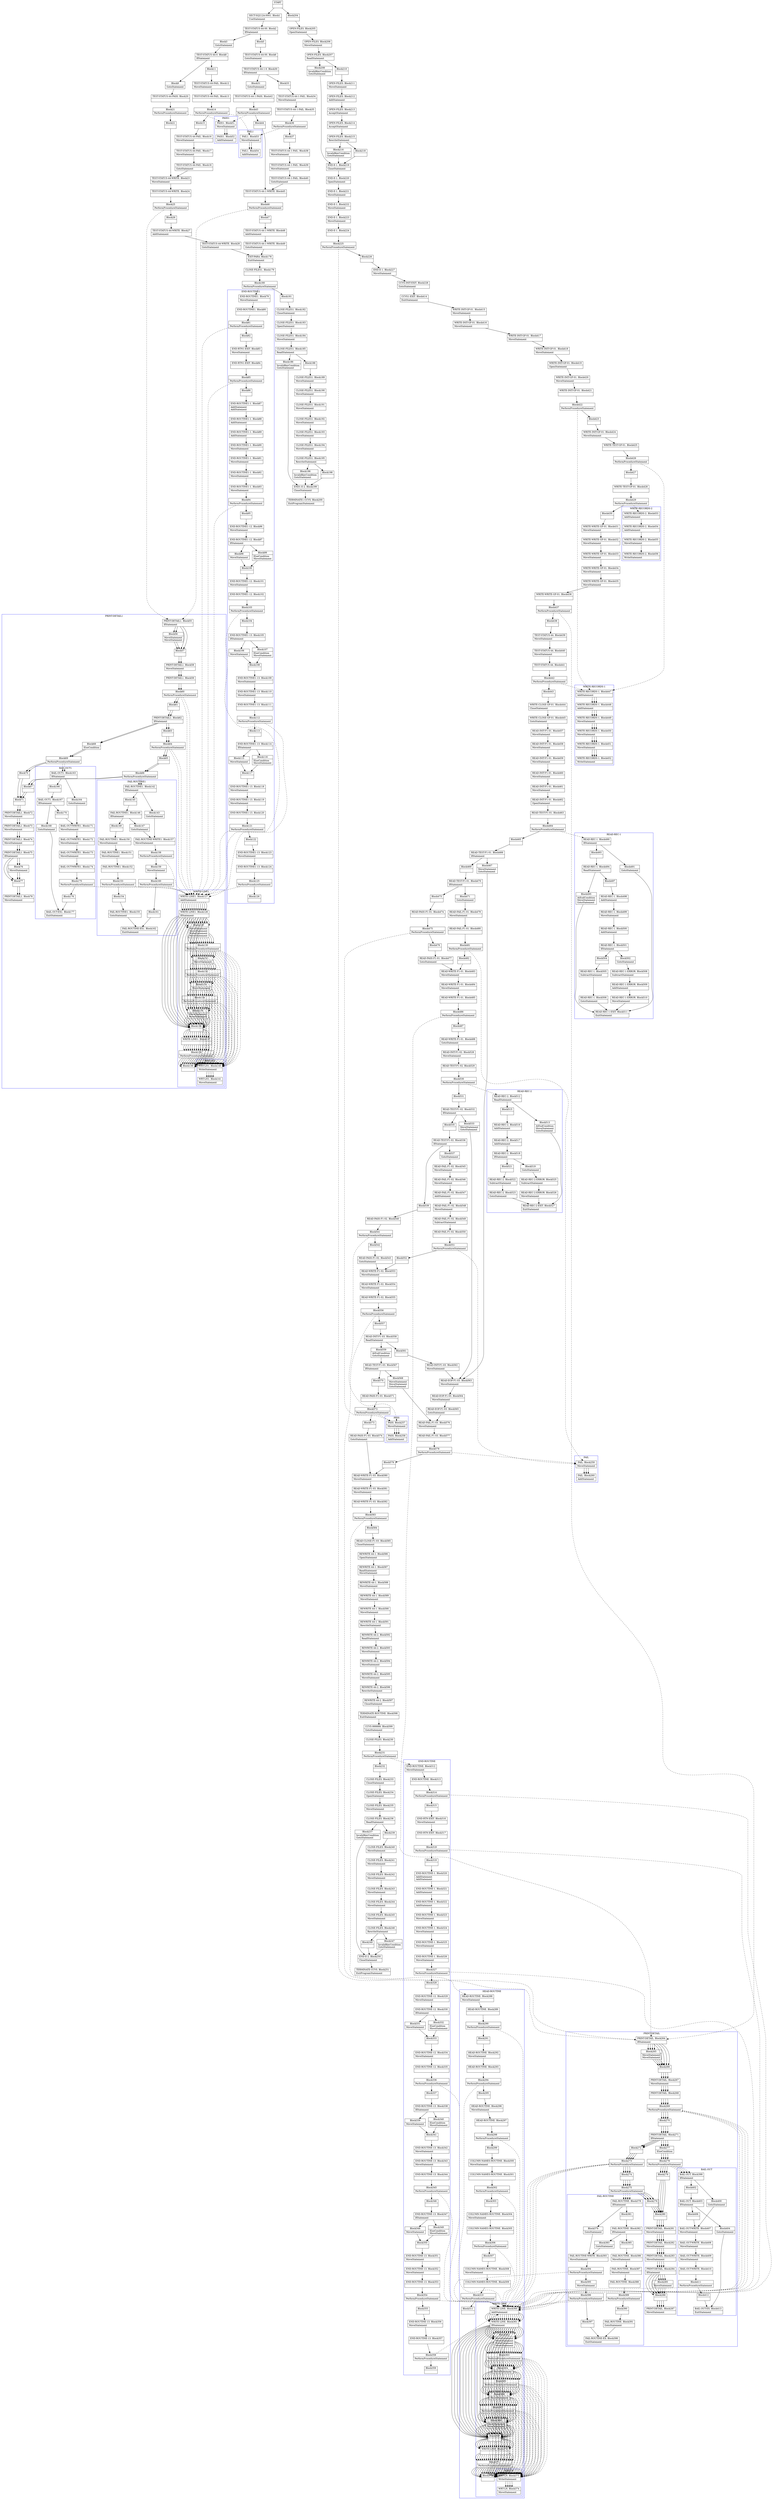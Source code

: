digraph Cfg {
compound=true;
node [
shape = "record"
]

edge [
arrowtail = "empty"
]
Block0 [
label = "{START|}"
]
Block1 [
label = "{SECT-SQ212A-0001. Block1|UseStatement\l}"
]
Block2 [
label = "{TEST-STATUS-44-00. Block2|IfStatement\l}"
]
Block3 [
label = "{Block3|GotoStatement\l}"
]
Block8 [
label = "{TEST-STATUS-44-0. Block8|IfStatement\l}"
]
Block9 [
label = "{Block9|GotoStatement\l}"
]
Block20 [
label = "{TEST-STATUS-44-PASS. Block20|}"
]
Block21 [
label = "{Block21|PerformProcedureStatement\l}"
]
subgraph cluster_2{
color = blue;
label = "PASS1";
Block51 [
label = "{PASS1. Block51|MoveStatement\l}"
]
Block52 [
label = "{PASS1. Block52|AddStatement\l}"
]
Block51 -> Block52

}
Block21 -> Block51 [style=dashed]

Block22 [
label = "{Block22|}"
]
Block23 [
label = "{TEST-STATUS-44-WRITE. Block23|MoveStatement\l}"
]
Block24 [
label = "{TEST-STATUS-44-WRITE. Block24|}"
]
Block25 [
label = "{Block25|PerformProcedureStatement\l}"
]
subgraph cluster_3{
color = blue;
label = "PRINT-DETAIL1";
Block55 [
label = "{PRINT-DETAIL1. Block55|IfStatement\l}"
]
Block56 [
label = "{Block56|MoveStatement\lMoveStatement\l}"
]
Block57 [
label = "{Block57|}"
]
Block58 [
label = "{PRINT-DETAIL1. Block58|MoveStatement\l}"
]
Block59 [
label = "{PRINT-DETAIL1. Block59|}"
]
Block60 [
label = "{Block60|PerformProcedureStatement\l}"
]
subgraph cluster_7{
color = blue;
label = "WRITE-LINE1";
Block127 [
label = "{WRITE-LINE1. Block127|AddStatement\l}"
]
Block128 [
label = "{WRITE-LINE1. Block128|IfStatement\l}"
]
Block129 [
label = "{Block129|MoveStatement\lMoveStatement\lWriteStatement\lMoveStatement\l}"
]
Block130 [
label = "{Block130|PerformProcedureStatement\l}"
]
subgraph cluster_18{
color = blue;
label = "WRT-LN1";
Block140 [
label = "{WRT-LN1. Block140|WriteStatement\l}"
]
Block141 [
label = "{WRT-LN1. Block141|MoveStatement\l}"
]
Block140 -> Block141

}
Block130 -> Block140 [style=dashed]

Block131 [
label = "{Block131|MoveStatement\l}"
]
Block132 [
label = "{Block132|PerformProcedureStatement\l}"
]
subgraph cluster_19{
color = blue;
label = "WRT-LN1";
Block140 [
label = "{WRT-LN1. Block140|WriteStatement\l}"
]
Block141 [
label = "{WRT-LN1. Block141|MoveStatement\l}"
]
Block140 -> Block141

}
Block132 -> Block140 [style=dashed]

Block133 [
label = "{Block133|MoveStatement\l}"
]
Block134 [
label = "{Block134|PerformProcedureStatement\l}"
]
subgraph cluster_20{
color = blue;
label = "WRT-LN1";
Block140 [
label = "{WRT-LN1. Block140|WriteStatement\l}"
]
Block141 [
label = "{WRT-LN1. Block141|MoveStatement\l}"
]
Block140 -> Block141

}
Block134 -> Block140 [style=dashed]

Block135 [
label = "{Block135|MoveStatement\lMoveStatement\l}"
]
Block136 [
label = "{Block136|}"
]
Block137 [
label = "{WRITE-LINE1. Block137|}"
]
Block138 [
label = "{Block138|PerformProcedureStatement\l}"
]
subgraph cluster_21{
color = blue;
label = "WRT-LN1";
Block140 [
label = "{WRT-LN1. Block140|WriteStatement\l}"
]
Block141 [
label = "{WRT-LN1. Block141|MoveStatement\l}"
]
Block140 -> Block141

}
Block138 -> Block140 [style=dashed]

Block139 [
label = "{Block139|}"
]
Block127 -> Block128
Block128 -> Block129
Block128 -> Block136
Block129 -> Block130
Block130 -> Block131
Block131 -> Block132
Block132 -> Block133
Block133 -> Block134
Block134 -> Block135
Block135 -> Block136
Block136 -> Block137
Block137 -> Block138
Block138 -> Block139

}
Block60 -> Block127 [style=dashed]

Block61 [
label = "{Block61|}"
]
Block62 [
label = "{PRINT-DETAIL1. Block62|IfStatement\l}"
]
Block63 [
label = "{Block63|}"
]
Block64 [
label = "{Block64|PerformProcedureStatement\l}"
]
subgraph cluster_8{
color = blue;
label = "WRITE-LINE1";
Block127 [
label = "{WRITE-LINE1. Block127|AddStatement\l}"
]
Block128 [
label = "{WRITE-LINE1. Block128|IfStatement\l}"
]
Block129 [
label = "{Block129|MoveStatement\lMoveStatement\lWriteStatement\lMoveStatement\l}"
]
Block130 [
label = "{Block130|PerformProcedureStatement\l}"
]
Block130 -> Block140 [style=dashed]

Block131 [
label = "{Block131|MoveStatement\l}"
]
Block132 [
label = "{Block132|PerformProcedureStatement\l}"
]
Block132 -> Block140 [style=dashed]

Block133 [
label = "{Block133|MoveStatement\l}"
]
Block134 [
label = "{Block134|PerformProcedureStatement\l}"
]
Block134 -> Block140 [style=dashed]

Block135 [
label = "{Block135|MoveStatement\lMoveStatement\l}"
]
Block136 [
label = "{Block136|}"
]
Block137 [
label = "{WRITE-LINE1. Block137|}"
]
Block138 [
label = "{Block138|PerformProcedureStatement\l}"
]
Block138 -> Block140 [style=dashed]

Block139 [
label = "{Block139|}"
]
Block127 -> Block128
Block128 -> Block129
Block128 -> Block136
Block129 -> Block130
Block130 -> Block131
Block131 -> Block132
Block132 -> Block133
Block133 -> Block134
Block134 -> Block135
Block135 -> Block136
Block136 -> Block137
Block137 -> Block138
Block138 -> Block139

}
Block64 -> Block127 [style=dashed]

Block65 [
label = "{Block65|}"
]
Block66 [
label = "{Block66|PerformProcedureStatement\l}"
]
subgraph cluster_9{
color = blue;
label = "FAIL-ROUTINE1";
Block142 [
label = "{FAIL-ROUTINE1. Block142|IfStatement\l}"
]
Block143 [
label = "{Block143|GotoStatement\l}"
]
Block157 [
label = "{FAIL-ROUTINE-WRITE1. Block157|MoveStatement\l}"
]
Block158 [
label = "{Block158|PerformProcedureStatement\l}"
]
subgraph cluster_23{
color = blue;
label = "WRITE-LINE1";
Block127 [
label = "{WRITE-LINE1. Block127|AddStatement\l}"
]
Block128 [
label = "{WRITE-LINE1. Block128|IfStatement\l}"
]
Block129 [
label = "{Block129|MoveStatement\lMoveStatement\lWriteStatement\lMoveStatement\l}"
]
Block130 [
label = "{Block130|PerformProcedureStatement\l}"
]
Block130 -> Block140 [style=dashed]

Block131 [
label = "{Block131|MoveStatement\l}"
]
Block132 [
label = "{Block132|PerformProcedureStatement\l}"
]
Block132 -> Block140 [style=dashed]

Block133 [
label = "{Block133|MoveStatement\l}"
]
Block134 [
label = "{Block134|PerformProcedureStatement\l}"
]
Block134 -> Block140 [style=dashed]

Block135 [
label = "{Block135|MoveStatement\lMoveStatement\l}"
]
Block136 [
label = "{Block136|}"
]
Block137 [
label = "{WRITE-LINE1. Block137|}"
]
Block138 [
label = "{Block138|PerformProcedureStatement\l}"
]
Block138 -> Block140 [style=dashed]

Block139 [
label = "{Block139|}"
]
Block127 -> Block128
Block128 -> Block129
Block128 -> Block136
Block129 -> Block130
Block130 -> Block131
Block131 -> Block132
Block132 -> Block133
Block133 -> Block134
Block134 -> Block135
Block135 -> Block136
Block136 -> Block137
Block137 -> Block138
Block138 -> Block139

}
Block158 -> Block127 [style=dashed]

Block159 [
label = "{Block159|MoveStatement\l}"
]
Block160 [
label = "{Block160|PerformProcedureStatement\l}"
]
subgraph cluster_24{
color = blue;
label = "WRITE-LINE1";
Block127 [
label = "{WRITE-LINE1. Block127|AddStatement\l}"
]
Block128 [
label = "{WRITE-LINE1. Block128|IfStatement\l}"
]
Block129 [
label = "{Block129|MoveStatement\lMoveStatement\lWriteStatement\lMoveStatement\l}"
]
Block130 [
label = "{Block130|PerformProcedureStatement\l}"
]
Block130 -> Block140 [style=dashed]

Block131 [
label = "{Block131|MoveStatement\l}"
]
Block132 [
label = "{Block132|PerformProcedureStatement\l}"
]
Block132 -> Block140 [style=dashed]

Block133 [
label = "{Block133|MoveStatement\l}"
]
Block134 [
label = "{Block134|PerformProcedureStatement\l}"
]
Block134 -> Block140 [style=dashed]

Block135 [
label = "{Block135|MoveStatement\lMoveStatement\l}"
]
Block136 [
label = "{Block136|}"
]
Block137 [
label = "{WRITE-LINE1. Block137|}"
]
Block138 [
label = "{Block138|PerformProcedureStatement\l}"
]
Block138 -> Block140 [style=dashed]

Block139 [
label = "{Block139|}"
]
Block127 -> Block128
Block128 -> Block129
Block128 -> Block136
Block129 -> Block130
Block130 -> Block131
Block131 -> Block132
Block132 -> Block133
Block133 -> Block134
Block134 -> Block135
Block135 -> Block136
Block136 -> Block137
Block137 -> Block138
Block138 -> Block139

}
Block160 -> Block127 [style=dashed]

Block161 [
label = "{Block161|}"
]
Block162 [
label = "{FAIL-ROUTINE-EX1. Block162|ExitStatement\l}"
]
Block145 [
label = "{Block145|}"
]
Block146 [
label = "{FAIL-ROUTINE1. Block146|IfStatement\l}"
]
Block147 [
label = "{Block147|GotoStatement\l}"
]
Block149 [
label = "{Block149|}"
]
Block150 [
label = "{FAIL-ROUTINE1. Block150|MoveStatement\l}"
]
Block151 [
label = "{FAIL-ROUTINE1. Block151|MoveStatement\l}"
]
Block152 [
label = "{FAIL-ROUTINE1. Block152|}"
]
Block153 [
label = "{Block153|PerformProcedureStatement\l}"
]
subgraph cluster_22{
color = blue;
label = "WRITE-LINE1";
Block127 [
label = "{WRITE-LINE1. Block127|AddStatement\l}"
]
Block128 [
label = "{WRITE-LINE1. Block128|IfStatement\l}"
]
Block129 [
label = "{Block129|MoveStatement\lMoveStatement\lWriteStatement\lMoveStatement\l}"
]
Block130 [
label = "{Block130|PerformProcedureStatement\l}"
]
Block130 -> Block140 [style=dashed]

Block131 [
label = "{Block131|MoveStatement\l}"
]
Block132 [
label = "{Block132|PerformProcedureStatement\l}"
]
Block132 -> Block140 [style=dashed]

Block133 [
label = "{Block133|MoveStatement\l}"
]
Block134 [
label = "{Block134|PerformProcedureStatement\l}"
]
Block134 -> Block140 [style=dashed]

Block135 [
label = "{Block135|MoveStatement\lMoveStatement\l}"
]
Block136 [
label = "{Block136|}"
]
Block137 [
label = "{WRITE-LINE1. Block137|}"
]
Block138 [
label = "{Block138|PerformProcedureStatement\l}"
]
Block138 -> Block140 [style=dashed]

Block139 [
label = "{Block139|}"
]
Block127 -> Block128
Block128 -> Block129
Block128 -> Block136
Block129 -> Block130
Block130 -> Block131
Block131 -> Block132
Block132 -> Block133
Block133 -> Block134
Block134 -> Block135
Block135 -> Block136
Block136 -> Block137
Block137 -> Block138
Block138 -> Block139

}
Block153 -> Block127 [style=dashed]

Block154 [
label = "{Block154|}"
]
Block155 [
label = "{FAIL-ROUTINE1. Block155|GotoStatement\l}"
]
Block142 -> Block143
Block142 -> Block145
Block143 -> Block157
Block157 -> Block158
Block158 -> Block159
Block159 -> Block160
Block160 -> Block161
Block161 -> Block162
Block145 -> Block146
Block146 -> Block147
Block146 -> Block149
Block147 -> Block157
Block149 -> Block150
Block150 -> Block151
Block151 -> Block152
Block152 -> Block153
Block153 -> Block154
Block154 -> Block155
Block155 -> Block162

}
Block66 -> Block142 [style=dashed]

Block67 [
label = "{Block67|}"
]
Block71 [
label = "{Block71|}"
]
Block72 [
label = "{PRINT-DETAIL1. Block72|MoveStatement\l}"
]
Block73 [
label = "{PRINT-DETAIL1. Block73|MoveStatement\l}"
]
Block74 [
label = "{PRINT-DETAIL1. Block74|MoveStatement\l}"
]
Block75 [
label = "{PRINT-DETAIL1. Block75|IfStatement\l}"
]
Block76 [
label = "{Block76|MoveStatement\l}"
]
Block77 [
label = "{Block77|}"
]
Block78 [
label = "{PRINT-DETAIL1. Block78|MoveStatement\l}"
]
Block68 [
label = "{Block68|ElseCondition\l}"
]
Block69 [
label = "{Block69|PerformProcedureStatement\l}"
]
subgraph cluster_10{
color = blue;
label = "BAIL-OUT1";
Block163 [
label = "{BAIL-OUT1. Block163|IfStatement\l}"
]
Block164 [
label = "{Block164|GotoStatement\l}"
]
Block171 [
label = "{BAIL-OUT-WRITE1. Block171|MoveStatement\l}"
]
Block172 [
label = "{BAIL-OUT-WRITE1. Block172|MoveStatement\l}"
]
Block173 [
label = "{BAIL-OUT-WRITE1. Block173|MoveStatement\l}"
]
Block174 [
label = "{BAIL-OUT-WRITE1. Block174|}"
]
Block175 [
label = "{Block175|PerformProcedureStatement\l}"
]
subgraph cluster_25{
color = blue;
label = "WRITE-LINE1";
Block127 [
label = "{WRITE-LINE1. Block127|AddStatement\l}"
]
Block128 [
label = "{WRITE-LINE1. Block128|IfStatement\l}"
]
Block129 [
label = "{Block129|MoveStatement\lMoveStatement\lWriteStatement\lMoveStatement\l}"
]
Block130 [
label = "{Block130|PerformProcedureStatement\l}"
]
Block130 -> Block140 [style=dashed]

Block131 [
label = "{Block131|MoveStatement\l}"
]
Block132 [
label = "{Block132|PerformProcedureStatement\l}"
]
Block132 -> Block140 [style=dashed]

Block133 [
label = "{Block133|MoveStatement\l}"
]
Block134 [
label = "{Block134|PerformProcedureStatement\l}"
]
Block134 -> Block140 [style=dashed]

Block135 [
label = "{Block135|MoveStatement\lMoveStatement\l}"
]
Block136 [
label = "{Block136|}"
]
Block137 [
label = "{WRITE-LINE1. Block137|}"
]
Block138 [
label = "{Block138|PerformProcedureStatement\l}"
]
Block138 -> Block140 [style=dashed]

Block139 [
label = "{Block139|}"
]
Block127 -> Block128
Block128 -> Block129
Block128 -> Block136
Block129 -> Block130
Block130 -> Block131
Block131 -> Block132
Block132 -> Block133
Block133 -> Block134
Block134 -> Block135
Block135 -> Block136
Block136 -> Block137
Block137 -> Block138
Block138 -> Block139

}
Block175 -> Block127 [style=dashed]

Block176 [
label = "{Block176|}"
]
Block177 [
label = "{BAIL-OUT-EX1. Block177|ExitStatement\l}"
]
Block166 [
label = "{Block166|}"
]
Block167 [
label = "{BAIL-OUT1. Block167|IfStatement\l}"
]
Block168 [
label = "{Block168|GotoStatement\l}"
]
Block170 [
label = "{Block170|}"
]
Block163 -> Block164
Block163 -> Block166
Block164 -> Block171
Block171 -> Block172
Block172 -> Block173
Block173 -> Block174
Block174 -> Block175
Block175 -> Block176
Block176 -> Block177
Block166 -> Block167
Block167 -> Block168
Block167 -> Block170
Block168 -> Block177
Block170 -> Block171

}
Block69 -> Block163 [style=dashed]

Block70 [
label = "{Block70|}"
]
Block55 -> Block56
Block55 -> Block57
Block56 -> Block57
Block57 -> Block58
Block58 -> Block59
Block59 -> Block60
Block60 -> Block61
Block61 -> Block62
Block62 -> Block63
Block62 -> Block68
Block63 -> Block64
Block64 -> Block65
Block65 -> Block66
Block66 -> Block67
Block67 -> Block71
Block71 -> Block72
Block72 -> Block73
Block73 -> Block74
Block74 -> Block75
Block75 -> Block76
Block75 -> Block77
Block76 -> Block77
Block77 -> Block78
Block68 -> Block69
Block69 -> Block70
Block70 -> Block71

}
Block25 -> Block55 [style=dashed]

Block26 [
label = "{Block26|}"
]
Block27 [
label = "{TEST-STATUS-44-WRITE. Block27|AddStatement\l}"
]
Block28 [
label = "{TEST-STATUS-44-WRITE. Block28|GotoStatement\l}"
]
Block178 [
label = "{EXIT-PARA. Block178|ExitStatement\l}"
]
Block179 [
label = "{CLOSE-FILES1. Block179|}"
]
Block180 [
label = "{Block180|PerformProcedureStatement\l}"
]
subgraph cluster_26{
color = blue;
label = "END-ROUTINE1";
Block79 [
label = "{END-ROUTINE1. Block79|MoveStatement\l}"
]
Block80 [
label = "{END-ROUTINE1. Block80|}"
]
Block81 [
label = "{Block81|PerformProcedureStatement\l}"
]
subgraph cluster_11{
color = blue;
label = "WRITE-LINE1";
Block127 [
label = "{WRITE-LINE1. Block127|AddStatement\l}"
]
Block128 [
label = "{WRITE-LINE1. Block128|IfStatement\l}"
]
Block129 [
label = "{Block129|MoveStatement\lMoveStatement\lWriteStatement\lMoveStatement\l}"
]
Block130 [
label = "{Block130|PerformProcedureStatement\l}"
]
Block130 -> Block140 [style=dashed]

Block131 [
label = "{Block131|MoveStatement\l}"
]
Block132 [
label = "{Block132|PerformProcedureStatement\l}"
]
Block132 -> Block140 [style=dashed]

Block133 [
label = "{Block133|MoveStatement\l}"
]
Block134 [
label = "{Block134|PerformProcedureStatement\l}"
]
Block134 -> Block140 [style=dashed]

Block135 [
label = "{Block135|MoveStatement\lMoveStatement\l}"
]
Block136 [
label = "{Block136|}"
]
Block137 [
label = "{WRITE-LINE1. Block137|}"
]
Block138 [
label = "{Block138|PerformProcedureStatement\l}"
]
Block138 -> Block140 [style=dashed]

Block139 [
label = "{Block139|}"
]
Block127 -> Block128
Block128 -> Block129
Block128 -> Block136
Block129 -> Block130
Block130 -> Block131
Block131 -> Block132
Block132 -> Block133
Block133 -> Block134
Block134 -> Block135
Block135 -> Block136
Block136 -> Block137
Block137 -> Block138
Block138 -> Block139

}
Block81 -> Block127 [style=dashed]

Block82 [
label = "{Block82|}"
]
Block83 [
label = "{END-RTN1-EXIT. Block83|MoveStatement\l}"
]
Block84 [
label = "{END-RTN1-EXIT. Block84|}"
]
Block85 [
label = "{Block85|PerformProcedureStatement\l}"
]
subgraph cluster_12{
color = blue;
label = "WRITE-LINE1";
Block127 [
label = "{WRITE-LINE1. Block127|AddStatement\l}"
]
Block128 [
label = "{WRITE-LINE1. Block128|IfStatement\l}"
]
Block129 [
label = "{Block129|MoveStatement\lMoveStatement\lWriteStatement\lMoveStatement\l}"
]
Block130 [
label = "{Block130|PerformProcedureStatement\l}"
]
Block130 -> Block140 [style=dashed]

Block131 [
label = "{Block131|MoveStatement\l}"
]
Block132 [
label = "{Block132|PerformProcedureStatement\l}"
]
Block132 -> Block140 [style=dashed]

Block133 [
label = "{Block133|MoveStatement\l}"
]
Block134 [
label = "{Block134|PerformProcedureStatement\l}"
]
Block134 -> Block140 [style=dashed]

Block135 [
label = "{Block135|MoveStatement\lMoveStatement\l}"
]
Block136 [
label = "{Block136|}"
]
Block137 [
label = "{WRITE-LINE1. Block137|}"
]
Block138 [
label = "{Block138|PerformProcedureStatement\l}"
]
Block138 -> Block140 [style=dashed]

Block139 [
label = "{Block139|}"
]
Block127 -> Block128
Block128 -> Block129
Block128 -> Block136
Block129 -> Block130
Block130 -> Block131
Block131 -> Block132
Block132 -> Block133
Block133 -> Block134
Block134 -> Block135
Block135 -> Block136
Block136 -> Block137
Block137 -> Block138
Block138 -> Block139

}
Block85 -> Block127 [style=dashed]

Block86 [
label = "{Block86|}"
]
Block87 [
label = "{END-ROUTINE1-1. Block87|AddStatement\lAddStatement\l}"
]
Block88 [
label = "{END-ROUTINE1-1. Block88|AddStatement\l}"
]
Block89 [
label = "{END-ROUTINE1-1. Block89|AddStatement\l}"
]
Block90 [
label = "{END-ROUTINE1-1. Block90|MoveStatement\l}"
]
Block91 [
label = "{END-ROUTINE1-1. Block91|MoveStatement\l}"
]
Block92 [
label = "{END-ROUTINE1-1. Block92|MoveStatement\l}"
]
Block93 [
label = "{END-ROUTINE1-1. Block93|MoveStatement\l}"
]
Block94 [
label = "{Block94|PerformProcedureStatement\l}"
]
subgraph cluster_13{
color = blue;
label = "WRITE-LINE1";
Block127 [
label = "{WRITE-LINE1. Block127|AddStatement\l}"
]
Block128 [
label = "{WRITE-LINE1. Block128|IfStatement\l}"
]
Block129 [
label = "{Block129|MoveStatement\lMoveStatement\lWriteStatement\lMoveStatement\l}"
]
Block130 [
label = "{Block130|PerformProcedureStatement\l}"
]
Block130 -> Block140 [style=dashed]

Block131 [
label = "{Block131|MoveStatement\l}"
]
Block132 [
label = "{Block132|PerformProcedureStatement\l}"
]
Block132 -> Block140 [style=dashed]

Block133 [
label = "{Block133|MoveStatement\l}"
]
Block134 [
label = "{Block134|PerformProcedureStatement\l}"
]
Block134 -> Block140 [style=dashed]

Block135 [
label = "{Block135|MoveStatement\lMoveStatement\l}"
]
Block136 [
label = "{Block136|}"
]
Block137 [
label = "{WRITE-LINE1. Block137|}"
]
Block138 [
label = "{Block138|PerformProcedureStatement\l}"
]
Block138 -> Block140 [style=dashed]

Block139 [
label = "{Block139|}"
]
Block127 -> Block128
Block128 -> Block129
Block128 -> Block136
Block129 -> Block130
Block130 -> Block131
Block131 -> Block132
Block132 -> Block133
Block133 -> Block134
Block134 -> Block135
Block135 -> Block136
Block136 -> Block137
Block137 -> Block138
Block138 -> Block139

}
Block94 -> Block127 [style=dashed]

Block95 [
label = "{Block95|}"
]
Block96 [
label = "{END-ROUTINE1-12. Block96|MoveStatement\l}"
]
Block97 [
label = "{END-ROUTINE1-12. Block97|IfStatement\l}"
]
Block98 [
label = "{Block98|MoveStatement\l}"
]
Block100 [
label = "{Block100|}"
]
Block101 [
label = "{END-ROUTINE1-12. Block101|MoveStatement\l}"
]
Block102 [
label = "{END-ROUTINE1-12. Block102|}"
]
Block103 [
label = "{Block103|PerformProcedureStatement\l}"
]
subgraph cluster_14{
color = blue;
label = "WRITE-LINE1";
Block127 [
label = "{WRITE-LINE1. Block127|AddStatement\l}"
]
Block128 [
label = "{WRITE-LINE1. Block128|IfStatement\l}"
]
Block129 [
label = "{Block129|MoveStatement\lMoveStatement\lWriteStatement\lMoveStatement\l}"
]
Block130 [
label = "{Block130|PerformProcedureStatement\l}"
]
Block130 -> Block140 [style=dashed]

Block131 [
label = "{Block131|MoveStatement\l}"
]
Block132 [
label = "{Block132|PerformProcedureStatement\l}"
]
Block132 -> Block140 [style=dashed]

Block133 [
label = "{Block133|MoveStatement\l}"
]
Block134 [
label = "{Block134|PerformProcedureStatement\l}"
]
Block134 -> Block140 [style=dashed]

Block135 [
label = "{Block135|MoveStatement\lMoveStatement\l}"
]
Block136 [
label = "{Block136|}"
]
Block137 [
label = "{WRITE-LINE1. Block137|}"
]
Block138 [
label = "{Block138|PerformProcedureStatement\l}"
]
Block138 -> Block140 [style=dashed]

Block139 [
label = "{Block139|}"
]
Block127 -> Block128
Block128 -> Block129
Block128 -> Block136
Block129 -> Block130
Block130 -> Block131
Block131 -> Block132
Block132 -> Block133
Block133 -> Block134
Block134 -> Block135
Block135 -> Block136
Block136 -> Block137
Block137 -> Block138
Block138 -> Block139

}
Block103 -> Block127 [style=dashed]

Block104 [
label = "{Block104|}"
]
Block105 [
label = "{END-ROUTINE1-13. Block105|IfStatement\l}"
]
Block106 [
label = "{Block106|MoveStatement\l}"
]
Block108 [
label = "{Block108|}"
]
Block109 [
label = "{END-ROUTINE1-13. Block109|MoveStatement\l}"
]
Block110 [
label = "{END-ROUTINE1-13. Block110|MoveStatement\l}"
]
Block111 [
label = "{END-ROUTINE1-13. Block111|}"
]
Block112 [
label = "{Block112|PerformProcedureStatement\l}"
]
subgraph cluster_15{
color = blue;
label = "WRITE-LINE1";
Block127 [
label = "{WRITE-LINE1. Block127|AddStatement\l}"
]
Block128 [
label = "{WRITE-LINE1. Block128|IfStatement\l}"
]
Block129 [
label = "{Block129|MoveStatement\lMoveStatement\lWriteStatement\lMoveStatement\l}"
]
Block130 [
label = "{Block130|PerformProcedureStatement\l}"
]
Block130 -> Block140 [style=dashed]

Block131 [
label = "{Block131|MoveStatement\l}"
]
Block132 [
label = "{Block132|PerformProcedureStatement\l}"
]
Block132 -> Block140 [style=dashed]

Block133 [
label = "{Block133|MoveStatement\l}"
]
Block134 [
label = "{Block134|PerformProcedureStatement\l}"
]
Block134 -> Block140 [style=dashed]

Block135 [
label = "{Block135|MoveStatement\lMoveStatement\l}"
]
Block136 [
label = "{Block136|}"
]
Block137 [
label = "{WRITE-LINE1. Block137|}"
]
Block138 [
label = "{Block138|PerformProcedureStatement\l}"
]
Block138 -> Block140 [style=dashed]

Block139 [
label = "{Block139|}"
]
Block127 -> Block128
Block128 -> Block129
Block128 -> Block136
Block129 -> Block130
Block130 -> Block131
Block131 -> Block132
Block132 -> Block133
Block133 -> Block134
Block134 -> Block135
Block135 -> Block136
Block136 -> Block137
Block137 -> Block138
Block138 -> Block139

}
Block112 -> Block127 [style=dashed]

Block113 [
label = "{Block113|}"
]
Block114 [
label = "{END-ROUTINE1-13. Block114|IfStatement\l}"
]
Block115 [
label = "{Block115|MoveStatement\l}"
]
Block117 [
label = "{Block117|}"
]
Block118 [
label = "{END-ROUTINE1-13. Block118|MoveStatement\l}"
]
Block119 [
label = "{END-ROUTINE1-13. Block119|MoveStatement\l}"
]
Block120 [
label = "{END-ROUTINE1-13. Block120|}"
]
Block121 [
label = "{Block121|PerformProcedureStatement\l}"
]
subgraph cluster_16{
color = blue;
label = "WRITE-LINE1";
Block127 [
label = "{WRITE-LINE1. Block127|AddStatement\l}"
]
Block128 [
label = "{WRITE-LINE1. Block128|IfStatement\l}"
]
Block129 [
label = "{Block129|MoveStatement\lMoveStatement\lWriteStatement\lMoveStatement\l}"
]
Block130 [
label = "{Block130|PerformProcedureStatement\l}"
]
Block130 -> Block140 [style=dashed]

Block131 [
label = "{Block131|MoveStatement\l}"
]
Block132 [
label = "{Block132|PerformProcedureStatement\l}"
]
Block132 -> Block140 [style=dashed]

Block133 [
label = "{Block133|MoveStatement\l}"
]
Block134 [
label = "{Block134|PerformProcedureStatement\l}"
]
Block134 -> Block140 [style=dashed]

Block135 [
label = "{Block135|MoveStatement\lMoveStatement\l}"
]
Block136 [
label = "{Block136|}"
]
Block137 [
label = "{WRITE-LINE1. Block137|}"
]
Block138 [
label = "{Block138|PerformProcedureStatement\l}"
]
Block138 -> Block140 [style=dashed]

Block139 [
label = "{Block139|}"
]
Block127 -> Block128
Block128 -> Block129
Block128 -> Block136
Block129 -> Block130
Block130 -> Block131
Block131 -> Block132
Block132 -> Block133
Block133 -> Block134
Block134 -> Block135
Block135 -> Block136
Block136 -> Block137
Block137 -> Block138
Block138 -> Block139

}
Block121 -> Block127 [style=dashed]

Block122 [
label = "{Block122|}"
]
Block123 [
label = "{END-ROUTINE1-13. Block123|MoveStatement\l}"
]
Block124 [
label = "{END-ROUTINE1-13. Block124|}"
]
Block125 [
label = "{Block125|PerformProcedureStatement\l}"
]
subgraph cluster_17{
color = blue;
label = "WRITE-LINE1";
Block127 [
label = "{WRITE-LINE1. Block127|AddStatement\l}"
]
Block128 [
label = "{WRITE-LINE1. Block128|IfStatement\l}"
]
Block129 [
label = "{Block129|MoveStatement\lMoveStatement\lWriteStatement\lMoveStatement\l}"
]
Block130 [
label = "{Block130|PerformProcedureStatement\l}"
]
Block130 -> Block140 [style=dashed]

Block131 [
label = "{Block131|MoveStatement\l}"
]
Block132 [
label = "{Block132|PerformProcedureStatement\l}"
]
Block132 -> Block140 [style=dashed]

Block133 [
label = "{Block133|MoveStatement\l}"
]
Block134 [
label = "{Block134|PerformProcedureStatement\l}"
]
Block134 -> Block140 [style=dashed]

Block135 [
label = "{Block135|MoveStatement\lMoveStatement\l}"
]
Block136 [
label = "{Block136|}"
]
Block137 [
label = "{WRITE-LINE1. Block137|}"
]
Block138 [
label = "{Block138|PerformProcedureStatement\l}"
]
Block138 -> Block140 [style=dashed]

Block139 [
label = "{Block139|}"
]
Block127 -> Block128
Block128 -> Block129
Block128 -> Block136
Block129 -> Block130
Block130 -> Block131
Block131 -> Block132
Block132 -> Block133
Block133 -> Block134
Block134 -> Block135
Block135 -> Block136
Block136 -> Block137
Block137 -> Block138
Block138 -> Block139

}
Block125 -> Block127 [style=dashed]

Block126 [
label = "{Block126|}"
]
Block116 [
label = "{Block116|ElseCondition\lMoveStatement\l}"
]
Block107 [
label = "{Block107|ElseCondition\lMoveStatement\l}"
]
Block99 [
label = "{Block99|ElseCondition\lMoveStatement\l}"
]
Block79 -> Block80
Block80 -> Block81
Block81 -> Block82
Block82 -> Block83
Block83 -> Block84
Block84 -> Block85
Block85 -> Block86
Block86 -> Block87
Block87 -> Block88
Block88 -> Block89
Block89 -> Block90
Block90 -> Block91
Block91 -> Block92
Block92 -> Block93
Block93 -> Block94
Block94 -> Block95
Block95 -> Block96
Block96 -> Block97
Block97 -> Block98
Block97 -> Block99
Block98 -> Block100
Block100 -> Block101
Block101 -> Block102
Block102 -> Block103
Block103 -> Block104
Block104 -> Block105
Block105 -> Block106
Block105 -> Block107
Block106 -> Block108
Block108 -> Block109
Block109 -> Block110
Block110 -> Block111
Block111 -> Block112
Block112 -> Block113
Block113 -> Block114
Block114 -> Block115
Block114 -> Block116
Block115 -> Block117
Block117 -> Block118
Block118 -> Block119
Block119 -> Block120
Block120 -> Block121
Block121 -> Block122
Block122 -> Block123
Block123 -> Block124
Block124 -> Block125
Block125 -> Block126
Block116 -> Block117
Block107 -> Block108
Block99 -> Block100

}
Block180 -> Block79 [style=dashed]

Block181 [
label = "{Block181|}"
]
Block182 [
label = "{CLOSE-FILES1. Block182|CloseStatement\l}"
]
Block183 [
label = "{CLOSE-FILES1. Block183|OpenStatement\l}"
]
Block184 [
label = "{CLOSE-FILES1. Block184|MoveStatement\l}"
]
Block185 [
label = "{CLOSE-FILES1. Block185|ReadStatement\l}"
]
Block186 [
label = "{Block186|InvalidKeyCondition\lGotoStatement\l}"
]
Block199 [
label = "{END1-E-2. Block199|CloseStatement\l}"
]
Block200 [
label = "{TERMINATE1-CCVS. Block200|ExitProgramStatement\l}"
]
Block188 [
label = "{Block188|}"
]
Block189 [
label = "{CLOSE-FILES1. Block189|MoveStatement\l}"
]
Block190 [
label = "{CLOSE-FILES1. Block190|MoveStatement\l}"
]
Block191 [
label = "{CLOSE-FILES1. Block191|MoveStatement\l}"
]
Block192 [
label = "{CLOSE-FILES1. Block192|MoveStatement\l}"
]
Block193 [
label = "{CLOSE-FILES1. Block193|MoveStatement\l}"
]
Block194 [
label = "{CLOSE-FILES1. Block194|MoveStatement\l}"
]
Block195 [
label = "{CLOSE-FILES1. Block195|RewriteStatement\l}"
]
Block196 [
label = "{Block196|InvalidKeyCondition\lGotoStatement\l}"
]
Block198 [
label = "{Block198|}"
]
Block11 [
label = "{Block11|}"
]
Block12 [
label = "{TEST-STATUS-44-FAIL. Block12|MoveStatement\l}"
]
Block13 [
label = "{TEST-STATUS-44-FAIL. Block13|}"
]
Block14 [
label = "{Block14|PerformProcedureStatement\l}"
]
subgraph cluster_1{
color = blue;
label = "FAIL1";
Block53 [
label = "{FAIL1. Block53|MoveStatement\l}"
]
Block54 [
label = "{FAIL1. Block54|AddStatement\l}"
]
Block53 -> Block54

}
Block14 -> Block53 [style=dashed]

Block15 [
label = "{Block15|}"
]
Block16 [
label = "{TEST-STATUS-44-FAIL. Block16|MoveStatement\l}"
]
Block17 [
label = "{TEST-STATUS-44-FAIL. Block17|MoveStatement\l}"
]
Block18 [
label = "{TEST-STATUS-44-FAIL. Block18|GotoStatement\l}"
]
Block5 [
label = "{Block5|}"
]
Block6 [
label = "{TEST-STATUS-44-00. Block6|GotoStatement\l}"
]
Block30 [
label = "{TEST-STATUS-44-1-0. Block30|IfStatement\l}"
]
Block31 [
label = "{Block31|GotoStatement\l}"
]
Block42 [
label = "{TEST-STATUS-44-1-PASS. Block42|}"
]
Block43 [
label = "{Block43|PerformProcedureStatement\l}"
]
subgraph cluster_5{
color = blue;
label = "PASS1";
Block51 [
label = "{PASS1. Block51|MoveStatement\l}"
]
Block52 [
label = "{PASS1. Block52|AddStatement\l}"
]
Block51 -> Block52

}
Block43 -> Block51 [style=dashed]

Block44 [
label = "{Block44|}"
]
Block45 [
label = "{TEST-STATUS-44-1-WRITE. Block45|}"
]
Block46 [
label = "{Block46|PerformProcedureStatement\l}"
]
subgraph cluster_6{
color = blue;
label = "PRINT-DETAIL1";
Block55 [
label = "{PRINT-DETAIL1. Block55|IfStatement\l}"
]
Block56 [
label = "{Block56|MoveStatement\lMoveStatement\l}"
]
Block57 [
label = "{Block57|}"
]
Block58 [
label = "{PRINT-DETAIL1. Block58|MoveStatement\l}"
]
Block59 [
label = "{PRINT-DETAIL1. Block59|}"
]
Block60 [
label = "{Block60|PerformProcedureStatement\l}"
]
Block60 -> Block127 [style=dashed]

Block61 [
label = "{Block61|}"
]
Block62 [
label = "{PRINT-DETAIL1. Block62|IfStatement\l}"
]
Block63 [
label = "{Block63|}"
]
Block64 [
label = "{Block64|PerformProcedureStatement\l}"
]
Block64 -> Block127 [style=dashed]

Block65 [
label = "{Block65|}"
]
Block66 [
label = "{Block66|PerformProcedureStatement\l}"
]
Block66 -> Block142 [style=dashed]

Block67 [
label = "{Block67|}"
]
Block71 [
label = "{Block71|}"
]
Block72 [
label = "{PRINT-DETAIL1. Block72|MoveStatement\l}"
]
Block73 [
label = "{PRINT-DETAIL1. Block73|MoveStatement\l}"
]
Block74 [
label = "{PRINT-DETAIL1. Block74|MoveStatement\l}"
]
Block75 [
label = "{PRINT-DETAIL1. Block75|IfStatement\l}"
]
Block76 [
label = "{Block76|MoveStatement\l}"
]
Block77 [
label = "{Block77|}"
]
Block78 [
label = "{PRINT-DETAIL1. Block78|MoveStatement\l}"
]
Block68 [
label = "{Block68|ElseCondition\l}"
]
Block69 [
label = "{Block69|PerformProcedureStatement\l}"
]
Block69 -> Block163 [style=dashed]

Block70 [
label = "{Block70|}"
]
Block55 -> Block56
Block55 -> Block57
Block56 -> Block57
Block57 -> Block58
Block58 -> Block59
Block59 -> Block60
Block60 -> Block61
Block61 -> Block62
Block62 -> Block63
Block62 -> Block68
Block63 -> Block64
Block64 -> Block65
Block65 -> Block66
Block66 -> Block67
Block67 -> Block71
Block71 -> Block72
Block72 -> Block73
Block73 -> Block74
Block74 -> Block75
Block75 -> Block76
Block75 -> Block77
Block76 -> Block77
Block77 -> Block78
Block68 -> Block69
Block69 -> Block70
Block70 -> Block71

}
Block46 -> Block55 [style=dashed]

Block47 [
label = "{Block47|}"
]
Block48 [
label = "{TEST-STATUS-44-1-WRITE. Block48|AddStatement\l}"
]
Block49 [
label = "{TEST-STATUS-44-1-WRITE. Block49|GotoStatement\l}"
]
Block33 [
label = "{Block33|}"
]
Block34 [
label = "{TEST-STATUS-44-1-FAIL. Block34|MoveStatement\l}"
]
Block35 [
label = "{TEST-STATUS-44-1-FAIL. Block35|}"
]
Block36 [
label = "{Block36|PerformProcedureStatement\l}"
]
subgraph cluster_4{
color = blue;
label = "FAIL1";
Block53 [
label = "{FAIL1. Block53|MoveStatement\l}"
]
Block54 [
label = "{FAIL1. Block54|AddStatement\l}"
]
Block53 -> Block54

}
Block36 -> Block53 [style=dashed]

Block37 [
label = "{Block37|}"
]
Block38 [
label = "{TEST-STATUS-44-1-FAIL. Block38|MoveStatement\l}"
]
Block39 [
label = "{TEST-STATUS-44-1-FAIL. Block39|MoveStatement\l}"
]
Block40 [
label = "{TEST-STATUS-44-1-FAIL. Block40|GotoStatement\l}"
]
Block204 [
label = "{Block204|}"
]
Block205 [
label = "{OPEN-FILES. Block205|OpenStatement\l}"
]
Block206 [
label = "{OPEN-FILES. Block206|MoveStatement\l}"
]
Block207 [
label = "{OPEN-FILES. Block207|ReadStatement\l}"
]
Block208 [
label = "{Block208|InvalidKeyCondition\lGotoStatement\l}"
]
Block219 [
label = "{END-E-1. Block219|CloseStatement\l}"
]
Block220 [
label = "{END-E-1. Block220|OpenStatement\l}"
]
Block221 [
label = "{END-E-1. Block221|MoveStatement\l}"
]
Block222 [
label = "{END-E-1. Block222|MoveStatement\l}"
]
Block223 [
label = "{END-E-1. Block223|MoveStatement\l}"
]
Block224 [
label = "{END-E-1. Block224|}"
]
Block225 [
label = "{Block225|PerformProcedureStatement\l}"
]
subgraph cluster_27{
color = blue;
label = "HEAD-ROUTINE";
Block288 [
label = "{HEAD-ROUTINE. Block288|MoveStatement\l}"
]
Block289 [
label = "{HEAD-ROUTINE. Block289|}"
]
Block290 [
label = "{Block290|PerformProcedureStatement\l}"
]
subgraph cluster_33{
color = blue;
label = "WRITE-LINE";
Block360 [
label = "{WRITE-LINE. Block360|AddStatement\l}"
]
Block361 [
label = "{WRITE-LINE. Block361|IfStatement\l}"
]
Block362 [
label = "{Block362|MoveStatement\lMoveStatement\lWriteStatement\lMoveStatement\l}"
]
Block363 [
label = "{Block363|PerformProcedureStatement\l}"
]
subgraph cluster_46{
color = blue;
label = "WRT-LN";
Block373 [
label = "{WRT-LN. Block373|WriteStatement\l}"
]
Block374 [
label = "{WRT-LN. Block374|MoveStatement\l}"
]
Block373 -> Block374

}
Block363 -> Block373 [style=dashed]

Block364 [
label = "{Block364|MoveStatement\l}"
]
Block365 [
label = "{Block365|PerformProcedureStatement\l}"
]
subgraph cluster_47{
color = blue;
label = "WRT-LN";
Block373 [
label = "{WRT-LN. Block373|WriteStatement\l}"
]
Block374 [
label = "{WRT-LN. Block374|MoveStatement\l}"
]
Block373 -> Block374

}
Block365 -> Block373 [style=dashed]

Block366 [
label = "{Block366|MoveStatement\l}"
]
Block367 [
label = "{Block367|PerformProcedureStatement\l}"
]
subgraph cluster_48{
color = blue;
label = "WRT-LN";
Block373 [
label = "{WRT-LN. Block373|WriteStatement\l}"
]
Block374 [
label = "{WRT-LN. Block374|MoveStatement\l}"
]
Block373 -> Block374

}
Block367 -> Block373 [style=dashed]

Block368 [
label = "{Block368|MoveStatement\lMoveStatement\l}"
]
Block369 [
label = "{Block369|}"
]
Block370 [
label = "{WRITE-LINE. Block370|}"
]
Block371 [
label = "{Block371|PerformProcedureStatement\l}"
]
subgraph cluster_49{
color = blue;
label = "WRT-LN";
Block373 [
label = "{WRT-LN. Block373|WriteStatement\l}"
]
Block374 [
label = "{WRT-LN. Block374|MoveStatement\l}"
]
Block373 -> Block374

}
Block371 -> Block373 [style=dashed]

Block372 [
label = "{Block372|}"
]
Block360 -> Block361
Block361 -> Block362
Block361 -> Block369
Block362 -> Block363
Block363 -> Block364
Block364 -> Block365
Block365 -> Block366
Block366 -> Block367
Block367 -> Block368
Block368 -> Block369
Block369 -> Block370
Block370 -> Block371
Block371 -> Block372

}
Block290 -> Block360 [style=dashed]

Block291 [
label = "{Block291|}"
]
Block292 [
label = "{HEAD-ROUTINE. Block292|MoveStatement\l}"
]
Block293 [
label = "{HEAD-ROUTINE. Block293|}"
]
Block294 [
label = "{Block294|PerformProcedureStatement\l}"
]
subgraph cluster_34{
color = blue;
label = "WRITE-LINE";
Block360 [
label = "{WRITE-LINE. Block360|AddStatement\l}"
]
Block361 [
label = "{WRITE-LINE. Block361|IfStatement\l}"
]
Block362 [
label = "{Block362|MoveStatement\lMoveStatement\lWriteStatement\lMoveStatement\l}"
]
Block363 [
label = "{Block363|PerformProcedureStatement\l}"
]
Block363 -> Block373 [style=dashed]

Block364 [
label = "{Block364|MoveStatement\l}"
]
Block365 [
label = "{Block365|PerformProcedureStatement\l}"
]
Block365 -> Block373 [style=dashed]

Block366 [
label = "{Block366|MoveStatement\l}"
]
Block367 [
label = "{Block367|PerformProcedureStatement\l}"
]
Block367 -> Block373 [style=dashed]

Block368 [
label = "{Block368|MoveStatement\lMoveStatement\l}"
]
Block369 [
label = "{Block369|}"
]
Block370 [
label = "{WRITE-LINE. Block370|}"
]
Block371 [
label = "{Block371|PerformProcedureStatement\l}"
]
Block371 -> Block373 [style=dashed]

Block372 [
label = "{Block372|}"
]
Block360 -> Block361
Block361 -> Block362
Block361 -> Block369
Block362 -> Block363
Block363 -> Block364
Block364 -> Block365
Block365 -> Block366
Block366 -> Block367
Block367 -> Block368
Block368 -> Block369
Block369 -> Block370
Block370 -> Block371
Block371 -> Block372

}
Block294 -> Block360 [style=dashed]

Block295 [
label = "{Block295|}"
]
Block296 [
label = "{HEAD-ROUTINE. Block296|MoveStatement\l}"
]
Block297 [
label = "{HEAD-ROUTINE. Block297|}"
]
Block298 [
label = "{Block298|PerformProcedureStatement\l}"
]
subgraph cluster_35{
color = blue;
label = "WRITE-LINE";
Block360 [
label = "{WRITE-LINE. Block360|AddStatement\l}"
]
Block361 [
label = "{WRITE-LINE. Block361|IfStatement\l}"
]
Block362 [
label = "{Block362|MoveStatement\lMoveStatement\lWriteStatement\lMoveStatement\l}"
]
Block363 [
label = "{Block363|PerformProcedureStatement\l}"
]
Block363 -> Block373 [style=dashed]

Block364 [
label = "{Block364|MoveStatement\l}"
]
Block365 [
label = "{Block365|PerformProcedureStatement\l}"
]
Block365 -> Block373 [style=dashed]

Block366 [
label = "{Block366|MoveStatement\l}"
]
Block367 [
label = "{Block367|PerformProcedureStatement\l}"
]
Block367 -> Block373 [style=dashed]

Block368 [
label = "{Block368|MoveStatement\lMoveStatement\l}"
]
Block369 [
label = "{Block369|}"
]
Block370 [
label = "{WRITE-LINE. Block370|}"
]
Block371 [
label = "{Block371|PerformProcedureStatement\l}"
]
Block371 -> Block373 [style=dashed]

Block372 [
label = "{Block372|}"
]
Block360 -> Block361
Block361 -> Block362
Block361 -> Block369
Block362 -> Block363
Block363 -> Block364
Block364 -> Block365
Block365 -> Block366
Block366 -> Block367
Block367 -> Block368
Block368 -> Block369
Block369 -> Block370
Block370 -> Block371
Block371 -> Block372

}
Block298 -> Block360 [style=dashed]

Block299 [
label = "{Block299|}"
]
Block300 [
label = "{COLUMN-NAMES-ROUTINE. Block300|MoveStatement\l}"
]
Block301 [
label = "{COLUMN-NAMES-ROUTINE. Block301|}"
]
Block302 [
label = "{Block302|PerformProcedureStatement\l}"
]
subgraph cluster_36{
color = blue;
label = "WRITE-LINE";
Block360 [
label = "{WRITE-LINE. Block360|AddStatement\l}"
]
Block361 [
label = "{WRITE-LINE. Block361|IfStatement\l}"
]
Block362 [
label = "{Block362|MoveStatement\lMoveStatement\lWriteStatement\lMoveStatement\l}"
]
Block363 [
label = "{Block363|PerformProcedureStatement\l}"
]
Block363 -> Block373 [style=dashed]

Block364 [
label = "{Block364|MoveStatement\l}"
]
Block365 [
label = "{Block365|PerformProcedureStatement\l}"
]
Block365 -> Block373 [style=dashed]

Block366 [
label = "{Block366|MoveStatement\l}"
]
Block367 [
label = "{Block367|PerformProcedureStatement\l}"
]
Block367 -> Block373 [style=dashed]

Block368 [
label = "{Block368|MoveStatement\lMoveStatement\l}"
]
Block369 [
label = "{Block369|}"
]
Block370 [
label = "{WRITE-LINE. Block370|}"
]
Block371 [
label = "{Block371|PerformProcedureStatement\l}"
]
Block371 -> Block373 [style=dashed]

Block372 [
label = "{Block372|}"
]
Block360 -> Block361
Block361 -> Block362
Block361 -> Block369
Block362 -> Block363
Block363 -> Block364
Block364 -> Block365
Block365 -> Block366
Block366 -> Block367
Block367 -> Block368
Block368 -> Block369
Block369 -> Block370
Block370 -> Block371
Block371 -> Block372

}
Block302 -> Block360 [style=dashed]

Block303 [
label = "{Block303|}"
]
Block304 [
label = "{COLUMN-NAMES-ROUTINE. Block304|MoveStatement\l}"
]
Block305 [
label = "{COLUMN-NAMES-ROUTINE. Block305|}"
]
Block306 [
label = "{Block306|PerformProcedureStatement\l}"
]
subgraph cluster_37{
color = blue;
label = "WRITE-LINE";
Block360 [
label = "{WRITE-LINE. Block360|AddStatement\l}"
]
Block361 [
label = "{WRITE-LINE. Block361|IfStatement\l}"
]
Block362 [
label = "{Block362|MoveStatement\lMoveStatement\lWriteStatement\lMoveStatement\l}"
]
Block363 [
label = "{Block363|PerformProcedureStatement\l}"
]
Block363 -> Block373 [style=dashed]

Block364 [
label = "{Block364|MoveStatement\l}"
]
Block365 [
label = "{Block365|PerformProcedureStatement\l}"
]
Block365 -> Block373 [style=dashed]

Block366 [
label = "{Block366|MoveStatement\l}"
]
Block367 [
label = "{Block367|PerformProcedureStatement\l}"
]
Block367 -> Block373 [style=dashed]

Block368 [
label = "{Block368|MoveStatement\lMoveStatement\l}"
]
Block369 [
label = "{Block369|}"
]
Block370 [
label = "{WRITE-LINE. Block370|}"
]
Block371 [
label = "{Block371|PerformProcedureStatement\l}"
]
Block371 -> Block373 [style=dashed]

Block372 [
label = "{Block372|}"
]
Block360 -> Block361
Block361 -> Block362
Block361 -> Block369
Block362 -> Block363
Block363 -> Block364
Block364 -> Block365
Block365 -> Block366
Block366 -> Block367
Block367 -> Block368
Block368 -> Block369
Block369 -> Block370
Block370 -> Block371
Block371 -> Block372

}
Block306 -> Block360 [style=dashed]

Block307 [
label = "{Block307|}"
]
Block308 [
label = "{COLUMN-NAMES-ROUTINE. Block308|MoveStatement\l}"
]
Block309 [
label = "{COLUMN-NAMES-ROUTINE. Block309|}"
]
Block310 [
label = "{Block310|PerformProcedureStatement\l}"
]
subgraph cluster_38{
color = blue;
label = "WRITE-LINE";
Block360 [
label = "{WRITE-LINE. Block360|AddStatement\l}"
]
Block361 [
label = "{WRITE-LINE. Block361|IfStatement\l}"
]
Block362 [
label = "{Block362|MoveStatement\lMoveStatement\lWriteStatement\lMoveStatement\l}"
]
Block363 [
label = "{Block363|PerformProcedureStatement\l}"
]
Block363 -> Block373 [style=dashed]

Block364 [
label = "{Block364|MoveStatement\l}"
]
Block365 [
label = "{Block365|PerformProcedureStatement\l}"
]
Block365 -> Block373 [style=dashed]

Block366 [
label = "{Block366|MoveStatement\l}"
]
Block367 [
label = "{Block367|PerformProcedureStatement\l}"
]
Block367 -> Block373 [style=dashed]

Block368 [
label = "{Block368|MoveStatement\lMoveStatement\l}"
]
Block369 [
label = "{Block369|}"
]
Block370 [
label = "{WRITE-LINE. Block370|}"
]
Block371 [
label = "{Block371|PerformProcedureStatement\l}"
]
Block371 -> Block373 [style=dashed]

Block372 [
label = "{Block372|}"
]
Block360 -> Block361
Block361 -> Block362
Block361 -> Block369
Block362 -> Block363
Block363 -> Block364
Block364 -> Block365
Block365 -> Block366
Block366 -> Block367
Block367 -> Block368
Block368 -> Block369
Block369 -> Block370
Block370 -> Block371
Block371 -> Block372

}
Block310 -> Block360 [style=dashed]

Block311 [
label = "{Block311|}"
]
Block288 -> Block289
Block289 -> Block290
Block290 -> Block291
Block291 -> Block292
Block292 -> Block293
Block293 -> Block294
Block294 -> Block295
Block295 -> Block296
Block296 -> Block297
Block297 -> Block298
Block298 -> Block299
Block299 -> Block300
Block300 -> Block301
Block301 -> Block302
Block302 -> Block303
Block303 -> Block304
Block304 -> Block305
Block305 -> Block306
Block306 -> Block307
Block307 -> Block308
Block308 -> Block309
Block309 -> Block310
Block310 -> Block311

}
Block225 -> Block288 [style=dashed]

Block226 [
label = "{Block226|}"
]
Block227 [
label = "{END-E-1. Block227|MoveStatement\l}"
]
Block228 [
label = "{CCVS-INIT-EXIT. Block228|GotoStatement\l}"
]
Block414 [
label = "{CCVS1-EXIT. Block414|ExitStatement\l}"
]
Block415 [
label = "{WRITE-INIT-GF-01. Block415|MoveStatement\l}"
]
Block416 [
label = "{WRITE-INIT-GF-01. Block416|MoveStatement\l}"
]
Block417 [
label = "{WRITE-INIT-GF-01. Block417|MoveStatement\l}"
]
Block418 [
label = "{WRITE-INIT-GF-01. Block418|MoveStatement\l}"
]
Block419 [
label = "{WRITE-INIT-GF-01. Block419|OpenStatement\l}"
]
Block420 [
label = "{WRITE-INIT-GF-01. Block420|MoveStatement\l}"
]
Block421 [
label = "{WRITE-INIT-GF-01. Block421|}"
]
Block422 [
label = "{Block422|PerformProcedureStatement\l}"
]
subgraph cluster_55{
color = blue;
label = "WRITE-RECORDS-1";
Block447 [
label = "{WRITE-RECORDS-1. Block447|AddStatement\l}"
]
Block448 [
label = "{WRITE-RECORDS-1. Block448|AddStatement\l}"
]
Block449 [
label = "{WRITE-RECORDS-1. Block449|MoveStatement\l}"
]
Block450 [
label = "{WRITE-RECORDS-1. Block450|MoveStatement\l}"
]
Block451 [
label = "{WRITE-RECORDS-1. Block451|MoveStatement\l}"
]
Block452 [
label = "{WRITE-RECORDS-1. Block452|WriteStatement\l}"
]
Block447 -> Block448
Block448 -> Block449
Block449 -> Block450
Block450 -> Block451
Block451 -> Block452

}
Block422 -> Block447 [style=dashed]

Block423 [
label = "{Block423|}"
]
Block424 [
label = "{WRITE-INIT-GF-01. Block424|MoveStatement\l}"
]
Block425 [
label = "{WRITE-TEST-GF-01. Block425|}"
]
Block426 [
label = "{Block426|PerformProcedureStatement\l}"
]
subgraph cluster_56{
color = blue;
label = "WRITE-RECORDS-1";
Block447 [
label = "{WRITE-RECORDS-1. Block447|AddStatement\l}"
]
Block448 [
label = "{WRITE-RECORDS-1. Block448|AddStatement\l}"
]
Block449 [
label = "{WRITE-RECORDS-1. Block449|MoveStatement\l}"
]
Block450 [
label = "{WRITE-RECORDS-1. Block450|MoveStatement\l}"
]
Block451 [
label = "{WRITE-RECORDS-1. Block451|MoveStatement\l}"
]
Block452 [
label = "{WRITE-RECORDS-1. Block452|WriteStatement\l}"
]
Block447 -> Block448
Block448 -> Block449
Block449 -> Block450
Block450 -> Block451
Block451 -> Block452

}
Block426 -> Block447 [style=dashed]

Block427 [
label = "{Block427|}"
]
Block428 [
label = "{WRITE-TEST-GF-01. Block428|}"
]
Block429 [
label = "{Block429|PerformProcedureStatement\l}"
]
subgraph cluster_57{
color = blue;
label = "WRITE-RECORDS-2";
Block453 [
label = "{WRITE-RECORDS-2. Block453|AddStatement\l}"
]
Block454 [
label = "{WRITE-RECORDS-2. Block454|AddStatement\l}"
]
Block455 [
label = "{WRITE-RECORDS-2. Block455|MoveStatement\l}"
]
Block456 [
label = "{WRITE-RECORDS-2. Block456|WriteStatement\l}"
]
Block453 -> Block454
Block454 -> Block455
Block455 -> Block456

}
Block429 -> Block453 [style=dashed]

Block430 [
label = "{Block430|}"
]
Block431 [
label = "{WRITE-WRITE-GF-01. Block431|MoveStatement\l}"
]
Block432 [
label = "{WRITE-WRITE-GF-01. Block432|MoveStatement\l}"
]
Block433 [
label = "{WRITE-WRITE-GF-01. Block433|MoveStatement\l}"
]
Block434 [
label = "{WRITE-WRITE-GF-01. Block434|MoveStatement\l}"
]
Block435 [
label = "{WRITE-WRITE-GF-01. Block435|MoveStatement\l}"
]
Block436 [
label = "{WRITE-WRITE-GF-01. Block436|}"
]
Block437 [
label = "{Block437|PerformProcedureStatement\l}"
]
subgraph cluster_58{
color = blue;
label = "PRINT-DETAIL";
Block264 [
label = "{PRINT-DETAIL. Block264|IfStatement\l}"
]
Block265 [
label = "{Block265|MoveStatement\lMoveStatement\l}"
]
Block266 [
label = "{Block266|}"
]
Block267 [
label = "{PRINT-DETAIL. Block267|MoveStatement\l}"
]
Block268 [
label = "{PRINT-DETAIL. Block268|}"
]
Block269 [
label = "{Block269|PerformProcedureStatement\l}"
]
subgraph cluster_29{
color = blue;
label = "WRITE-LINE";
Block360 [
label = "{WRITE-LINE. Block360|AddStatement\l}"
]
Block361 [
label = "{WRITE-LINE. Block361|IfStatement\l}"
]
Block362 [
label = "{Block362|MoveStatement\lMoveStatement\lWriteStatement\lMoveStatement\l}"
]
Block363 [
label = "{Block363|PerformProcedureStatement\l}"
]
Block363 -> Block373 [style=dashed]

Block364 [
label = "{Block364|MoveStatement\l}"
]
Block365 [
label = "{Block365|PerformProcedureStatement\l}"
]
Block365 -> Block373 [style=dashed]

Block366 [
label = "{Block366|MoveStatement\l}"
]
Block367 [
label = "{Block367|PerformProcedureStatement\l}"
]
Block367 -> Block373 [style=dashed]

Block368 [
label = "{Block368|MoveStatement\lMoveStatement\l}"
]
Block369 [
label = "{Block369|}"
]
Block370 [
label = "{WRITE-LINE. Block370|}"
]
Block371 [
label = "{Block371|PerformProcedureStatement\l}"
]
Block371 -> Block373 [style=dashed]

Block372 [
label = "{Block372|}"
]
Block360 -> Block361
Block361 -> Block362
Block361 -> Block369
Block362 -> Block363
Block363 -> Block364
Block364 -> Block365
Block365 -> Block366
Block366 -> Block367
Block367 -> Block368
Block368 -> Block369
Block369 -> Block370
Block370 -> Block371
Block371 -> Block372

}
Block269 -> Block360 [style=dashed]

Block270 [
label = "{Block270|}"
]
Block271 [
label = "{PRINT-DETAIL. Block271|IfStatement\l}"
]
Block272 [
label = "{Block272|}"
]
Block273 [
label = "{Block273|PerformProcedureStatement\l}"
]
subgraph cluster_30{
color = blue;
label = "WRITE-LINE";
Block360 [
label = "{WRITE-LINE. Block360|AddStatement\l}"
]
Block361 [
label = "{WRITE-LINE. Block361|IfStatement\l}"
]
Block362 [
label = "{Block362|MoveStatement\lMoveStatement\lWriteStatement\lMoveStatement\l}"
]
Block363 [
label = "{Block363|PerformProcedureStatement\l}"
]
Block363 -> Block373 [style=dashed]

Block364 [
label = "{Block364|MoveStatement\l}"
]
Block365 [
label = "{Block365|PerformProcedureStatement\l}"
]
Block365 -> Block373 [style=dashed]

Block366 [
label = "{Block366|MoveStatement\l}"
]
Block367 [
label = "{Block367|PerformProcedureStatement\l}"
]
Block367 -> Block373 [style=dashed]

Block368 [
label = "{Block368|MoveStatement\lMoveStatement\l}"
]
Block369 [
label = "{Block369|}"
]
Block370 [
label = "{WRITE-LINE. Block370|}"
]
Block371 [
label = "{Block371|PerformProcedureStatement\l}"
]
Block371 -> Block373 [style=dashed]

Block372 [
label = "{Block372|}"
]
Block360 -> Block361
Block361 -> Block362
Block361 -> Block369
Block362 -> Block363
Block363 -> Block364
Block364 -> Block365
Block365 -> Block366
Block366 -> Block367
Block367 -> Block368
Block368 -> Block369
Block369 -> Block370
Block370 -> Block371
Block371 -> Block372

}
Block273 -> Block360 [style=dashed]

Block274 [
label = "{Block274|}"
]
Block275 [
label = "{Block275|PerformProcedureStatement\l}"
]
subgraph cluster_31{
color = blue;
label = "FAIL-ROUTINE";
Block378 [
label = "{FAIL-ROUTINE. Block378|IfStatement\l}"
]
Block379 [
label = "{Block379|GotoStatement\l}"
]
Block393 [
label = "{FAIL-ROUTINE-WRITE. Block393|MoveStatement\l}"
]
Block394 [
label = "{Block394|PerformProcedureStatement\l}"
]
subgraph cluster_52{
color = blue;
label = "WRITE-LINE";
Block360 [
label = "{WRITE-LINE. Block360|AddStatement\l}"
]
Block361 [
label = "{WRITE-LINE. Block361|IfStatement\l}"
]
Block362 [
label = "{Block362|MoveStatement\lMoveStatement\lWriteStatement\lMoveStatement\l}"
]
Block363 [
label = "{Block363|PerformProcedureStatement\l}"
]
Block363 -> Block373 [style=dashed]

Block364 [
label = "{Block364|MoveStatement\l}"
]
Block365 [
label = "{Block365|PerformProcedureStatement\l}"
]
Block365 -> Block373 [style=dashed]

Block366 [
label = "{Block366|MoveStatement\l}"
]
Block367 [
label = "{Block367|PerformProcedureStatement\l}"
]
Block367 -> Block373 [style=dashed]

Block368 [
label = "{Block368|MoveStatement\lMoveStatement\l}"
]
Block369 [
label = "{Block369|}"
]
Block370 [
label = "{WRITE-LINE. Block370|}"
]
Block371 [
label = "{Block371|PerformProcedureStatement\l}"
]
Block371 -> Block373 [style=dashed]

Block372 [
label = "{Block372|}"
]
Block360 -> Block361
Block361 -> Block362
Block361 -> Block369
Block362 -> Block363
Block363 -> Block364
Block364 -> Block365
Block365 -> Block366
Block366 -> Block367
Block367 -> Block368
Block368 -> Block369
Block369 -> Block370
Block370 -> Block371
Block371 -> Block372

}
Block394 -> Block360 [style=dashed]

Block395 [
label = "{Block395|MoveStatement\l}"
]
Block396 [
label = "{Block396|PerformProcedureStatement\l}"
]
subgraph cluster_53{
color = blue;
label = "WRITE-LINE";
Block360 [
label = "{WRITE-LINE. Block360|AddStatement\l}"
]
Block361 [
label = "{WRITE-LINE. Block361|IfStatement\l}"
]
Block362 [
label = "{Block362|MoveStatement\lMoveStatement\lWriteStatement\lMoveStatement\l}"
]
Block363 [
label = "{Block363|PerformProcedureStatement\l}"
]
Block363 -> Block373 [style=dashed]

Block364 [
label = "{Block364|MoveStatement\l}"
]
Block365 [
label = "{Block365|PerformProcedureStatement\l}"
]
Block365 -> Block373 [style=dashed]

Block366 [
label = "{Block366|MoveStatement\l}"
]
Block367 [
label = "{Block367|PerformProcedureStatement\l}"
]
Block367 -> Block373 [style=dashed]

Block368 [
label = "{Block368|MoveStatement\lMoveStatement\l}"
]
Block369 [
label = "{Block369|}"
]
Block370 [
label = "{WRITE-LINE. Block370|}"
]
Block371 [
label = "{Block371|PerformProcedureStatement\l}"
]
Block371 -> Block373 [style=dashed]

Block372 [
label = "{Block372|}"
]
Block360 -> Block361
Block361 -> Block362
Block361 -> Block369
Block362 -> Block363
Block363 -> Block364
Block364 -> Block365
Block365 -> Block366
Block366 -> Block367
Block367 -> Block368
Block368 -> Block369
Block369 -> Block370
Block370 -> Block371
Block371 -> Block372

}
Block396 -> Block360 [style=dashed]

Block397 [
label = "{Block397|}"
]
Block398 [
label = "{FAIL-ROUTINE-EX. Block398|ExitStatement\l}"
]
Block381 [
label = "{Block381|}"
]
Block382 [
label = "{FAIL-ROUTINE. Block382|IfStatement\l}"
]
Block383 [
label = "{Block383|GotoStatement\l}"
]
Block385 [
label = "{Block385|}"
]
Block386 [
label = "{FAIL-ROUTINE. Block386|MoveStatement\l}"
]
Block387 [
label = "{FAIL-ROUTINE. Block387|MoveStatement\l}"
]
Block388 [
label = "{FAIL-ROUTINE. Block388|}"
]
Block389 [
label = "{Block389|PerformProcedureStatement\l}"
]
subgraph cluster_51{
color = blue;
label = "WRITE-LINE";
Block360 [
label = "{WRITE-LINE. Block360|AddStatement\l}"
]
Block361 [
label = "{WRITE-LINE. Block361|IfStatement\l}"
]
Block362 [
label = "{Block362|MoveStatement\lMoveStatement\lWriteStatement\lMoveStatement\l}"
]
Block363 [
label = "{Block363|PerformProcedureStatement\l}"
]
Block363 -> Block373 [style=dashed]

Block364 [
label = "{Block364|MoveStatement\l}"
]
Block365 [
label = "{Block365|PerformProcedureStatement\l}"
]
Block365 -> Block373 [style=dashed]

Block366 [
label = "{Block366|MoveStatement\l}"
]
Block367 [
label = "{Block367|PerformProcedureStatement\l}"
]
Block367 -> Block373 [style=dashed]

Block368 [
label = "{Block368|MoveStatement\lMoveStatement\l}"
]
Block369 [
label = "{Block369|}"
]
Block370 [
label = "{WRITE-LINE. Block370|}"
]
Block371 [
label = "{Block371|PerformProcedureStatement\l}"
]
Block371 -> Block373 [style=dashed]

Block372 [
label = "{Block372|}"
]
Block360 -> Block361
Block361 -> Block362
Block361 -> Block369
Block362 -> Block363
Block363 -> Block364
Block364 -> Block365
Block365 -> Block366
Block366 -> Block367
Block367 -> Block368
Block368 -> Block369
Block369 -> Block370
Block370 -> Block371
Block371 -> Block372

}
Block389 -> Block360 [style=dashed]

Block390 [
label = "{Block390|}"
]
Block391 [
label = "{FAIL-ROUTINE. Block391|GotoStatement\l}"
]
Block378 -> Block379
Block378 -> Block381
Block379 -> Block393
Block393 -> Block394
Block394 -> Block395
Block395 -> Block396
Block396 -> Block397
Block397 -> Block398
Block381 -> Block382
Block382 -> Block383
Block382 -> Block385
Block383 -> Block393
Block385 -> Block386
Block386 -> Block387
Block387 -> Block388
Block388 -> Block389
Block389 -> Block390
Block390 -> Block391
Block391 -> Block398

}
Block275 -> Block378 [style=dashed]

Block276 [
label = "{Block276|}"
]
Block280 [
label = "{Block280|}"
]
Block281 [
label = "{PRINT-DETAIL. Block281|MoveStatement\l}"
]
Block282 [
label = "{PRINT-DETAIL. Block282|MoveStatement\l}"
]
Block283 [
label = "{PRINT-DETAIL. Block283|MoveStatement\l}"
]
Block284 [
label = "{PRINT-DETAIL. Block284|IfStatement\l}"
]
Block285 [
label = "{Block285|MoveStatement\l}"
]
Block286 [
label = "{Block286|}"
]
Block287 [
label = "{PRINT-DETAIL. Block287|MoveStatement\l}"
]
Block277 [
label = "{Block277|ElseCondition\l}"
]
Block278 [
label = "{Block278|PerformProcedureStatement\l}"
]
subgraph cluster_32{
color = blue;
label = "BAIL-OUT";
Block399 [
label = "{BAIL-OUT. Block399|IfStatement\l}"
]
Block400 [
label = "{Block400|GotoStatement\l}"
]
Block407 [
label = "{BAIL-OUT-WRITE. Block407|MoveStatement\l}"
]
Block408 [
label = "{BAIL-OUT-WRITE. Block408|MoveStatement\l}"
]
Block409 [
label = "{BAIL-OUT-WRITE. Block409|MoveStatement\l}"
]
Block410 [
label = "{BAIL-OUT-WRITE. Block410|}"
]
Block411 [
label = "{Block411|PerformProcedureStatement\l}"
]
subgraph cluster_54{
color = blue;
label = "WRITE-LINE";
Block360 [
label = "{WRITE-LINE. Block360|AddStatement\l}"
]
Block361 [
label = "{WRITE-LINE. Block361|IfStatement\l}"
]
Block362 [
label = "{Block362|MoveStatement\lMoveStatement\lWriteStatement\lMoveStatement\l}"
]
Block363 [
label = "{Block363|PerformProcedureStatement\l}"
]
Block363 -> Block373 [style=dashed]

Block364 [
label = "{Block364|MoveStatement\l}"
]
Block365 [
label = "{Block365|PerformProcedureStatement\l}"
]
Block365 -> Block373 [style=dashed]

Block366 [
label = "{Block366|MoveStatement\l}"
]
Block367 [
label = "{Block367|PerformProcedureStatement\l}"
]
Block367 -> Block373 [style=dashed]

Block368 [
label = "{Block368|MoveStatement\lMoveStatement\l}"
]
Block369 [
label = "{Block369|}"
]
Block370 [
label = "{WRITE-LINE. Block370|}"
]
Block371 [
label = "{Block371|PerformProcedureStatement\l}"
]
Block371 -> Block373 [style=dashed]

Block372 [
label = "{Block372|}"
]
Block360 -> Block361
Block361 -> Block362
Block361 -> Block369
Block362 -> Block363
Block363 -> Block364
Block364 -> Block365
Block365 -> Block366
Block366 -> Block367
Block367 -> Block368
Block368 -> Block369
Block369 -> Block370
Block370 -> Block371
Block371 -> Block372

}
Block411 -> Block360 [style=dashed]

Block412 [
label = "{Block412|}"
]
Block413 [
label = "{BAIL-OUT-EX. Block413|ExitStatement\l}"
]
Block402 [
label = "{Block402|}"
]
Block403 [
label = "{BAIL-OUT. Block403|IfStatement\l}"
]
Block404 [
label = "{Block404|GotoStatement\l}"
]
Block406 [
label = "{Block406|}"
]
Block399 -> Block400
Block399 -> Block402
Block400 -> Block407
Block407 -> Block408
Block408 -> Block409
Block409 -> Block410
Block410 -> Block411
Block411 -> Block412
Block412 -> Block413
Block402 -> Block403
Block403 -> Block404
Block403 -> Block406
Block404 -> Block413
Block406 -> Block407

}
Block278 -> Block399 [style=dashed]

Block279 [
label = "{Block279|}"
]
Block264 -> Block265
Block264 -> Block266
Block265 -> Block266
Block266 -> Block267
Block267 -> Block268
Block268 -> Block269
Block269 -> Block270
Block270 -> Block271
Block271 -> Block272
Block271 -> Block277
Block272 -> Block273
Block273 -> Block274
Block274 -> Block275
Block275 -> Block276
Block276 -> Block280
Block280 -> Block281
Block281 -> Block282
Block282 -> Block283
Block283 -> Block284
Block284 -> Block285
Block284 -> Block286
Block285 -> Block286
Block286 -> Block287
Block277 -> Block278
Block278 -> Block279
Block279 -> Block280

}
Block437 -> Block264 [style=dashed]

Block438 [
label = "{Block438|}"
]
Block439 [
label = "{TEST-STATUS-44. Block439|MoveStatement\l}"
]
Block440 [
label = "{TEST-STATUS-44. Block440|MoveStatement\l}"
]
Block441 [
label = "{TEST-STATUS-44. Block441|}"
]
Block442 [
label = "{Block442|PerformProcedureStatement\l}"
]
subgraph cluster_59{
color = blue;
label = "WRITE-RECORDS-1";
Block447 [
label = "{WRITE-RECORDS-1. Block447|AddStatement\l}"
]
Block448 [
label = "{WRITE-RECORDS-1. Block448|AddStatement\l}"
]
Block449 [
label = "{WRITE-RECORDS-1. Block449|MoveStatement\l}"
]
Block450 [
label = "{WRITE-RECORDS-1. Block450|MoveStatement\l}"
]
Block451 [
label = "{WRITE-RECORDS-1. Block451|MoveStatement\l}"
]
Block452 [
label = "{WRITE-RECORDS-1. Block452|WriteStatement\l}"
]
Block447 -> Block448
Block448 -> Block449
Block449 -> Block450
Block450 -> Block451
Block451 -> Block452

}
Block442 -> Block447 [style=dashed]

Block443 [
label = "{Block443|}"
]
Block444 [
label = "{WRITE-CLOSE-GF-01. Block444|CloseStatement\l}"
]
Block445 [
label = "{WRITE-CLOSE-GF-01. Block445|GotoStatement\l}"
]
Block457 [
label = "{READ-INIT-F1-01. Block457|MoveStatement\l}"
]
Block458 [
label = "{READ-INIT-F1-01. Block458|MoveStatement\l}"
]
Block459 [
label = "{READ-INIT-F1-01. Block459|MoveStatement\l}"
]
Block460 [
label = "{READ-INIT-F1-01. Block460|MoveStatement\l}"
]
Block461 [
label = "{READ-INIT-F1-01. Block461|MoveStatement\l}"
]
Block462 [
label = "{READ-INIT-F1-01. Block462|OpenStatement\l}"
]
Block463 [
label = "{READ-TEST-F1-01. Block463|}"
]
Block464 [
label = "{Block464|PerformProcedureStatement\l}"
]
subgraph cluster_60{
color = blue;
label = "READ-REC-1";
Block490 [
label = "{READ-REC-1. Block490|IfStatement\l}"
]
Block491 [
label = "{Block491|GotoStatement\l}"
]
Block511 [
label = "{READ-REC-1-EXIT. Block511|ExitStatement\l}"
]
Block493 [
label = "{Block493|}"
]
Block494 [
label = "{READ-REC-1. Block494|ReadStatement\l}"
]
Block495 [
label = "{Block495|AtEndCondition\lMoveStatement\lGotoStatement\l}"
]
Block497 [
label = "{Block497|}"
]
Block498 [
label = "{READ-REC-1. Block498|AddStatement\l}"
]
Block499 [
label = "{READ-REC-1. Block499|MoveStatement\l}"
]
Block500 [
label = "{READ-REC-1. Block500|AddStatement\l}"
]
Block501 [
label = "{READ-REC-1. Block501|IfStatement\l}"
]
Block502 [
label = "{Block502|GotoStatement\l}"
]
Block508 [
label = "{READ-REC-1-ERROR. Block508|SubtractStatement\l}"
]
Block509 [
label = "{READ-REC-1-ERROR. Block509|AddStatement\l}"
]
Block510 [
label = "{READ-REC-1-ERROR. Block510|MoveStatement\l}"
]
Block504 [
label = "{Block504|}"
]
Block505 [
label = "{READ-REC-1. Block505|SubtractStatement\l}"
]
Block506 [
label = "{READ-REC-1. Block506|GotoStatement\l}"
]
Block490 -> Block491
Block490 -> Block493
Block491 -> Block511
Block493 -> Block494
Block494 -> Block495
Block494 -> Block497
Block495 -> Block511
Block497 -> Block498
Block498 -> Block499
Block499 -> Block500
Block500 -> Block501
Block501 -> Block502
Block501 -> Block504
Block502 -> Block508
Block508 -> Block509
Block509 -> Block510
Block510 -> Block511
Block504 -> Block505
Block505 -> Block506
Block506 -> Block511

}
Block464 -> Block490 [style=dashed]

Block465 [
label = "{Block465|}"
]
Block466 [
label = "{READ-TEST-F1-01. Block466|IfStatement\l}"
]
Block467 [
label = "{Block467|MoveStatement\lGotoStatement\l}"
]
Block563 [
label = "{READ-EOF-F1-03. Block563|MoveStatement\l}"
]
Block564 [
label = "{READ-EOF-F1-03. Block564|MoveStatement\l}"
]
Block565 [
label = "{READ-EOF-F1-03. Block565|GotoStatement\l}"
]
Block576 [
label = "{READ-FAIL-F1-03. Block576|MoveStatement\l}"
]
Block577 [
label = "{READ-FAIL-F1-03. Block577|}"
]
Block578 [
label = "{Block578|PerformProcedureStatement\l}"
]
subgraph cluster_69{
color = blue;
label = "FAIL";
Block259 [
label = "{FAIL. Block259|MoveStatement\l}"
]
Block260 [
label = "{FAIL. Block260|AddStatement\l}"
]
Block259 -> Block260

}
Block578 -> Block259 [style=dashed]

Block579 [
label = "{Block579|}"
]
Block580 [
label = "{READ-WRITE-F1-03. Block580|MoveStatement\l}"
]
Block581 [
label = "{READ-WRITE-F1-03. Block581|MoveStatement\l}"
]
Block582 [
label = "{READ-WRITE-F1-03. Block582|}"
]
Block583 [
label = "{Block583|PerformProcedureStatement\l}"
]
subgraph cluster_70{
color = blue;
label = "PRINT-DETAIL";
Block264 [
label = "{PRINT-DETAIL. Block264|IfStatement\l}"
]
Block265 [
label = "{Block265|MoveStatement\lMoveStatement\l}"
]
Block266 [
label = "{Block266|}"
]
Block267 [
label = "{PRINT-DETAIL. Block267|MoveStatement\l}"
]
Block268 [
label = "{PRINT-DETAIL. Block268|}"
]
Block269 [
label = "{Block269|PerformProcedureStatement\l}"
]
Block269 -> Block360 [style=dashed]

Block270 [
label = "{Block270|}"
]
Block271 [
label = "{PRINT-DETAIL. Block271|IfStatement\l}"
]
Block272 [
label = "{Block272|}"
]
Block273 [
label = "{Block273|PerformProcedureStatement\l}"
]
Block273 -> Block360 [style=dashed]

Block274 [
label = "{Block274|}"
]
Block275 [
label = "{Block275|PerformProcedureStatement\l}"
]
Block275 -> Block378 [style=dashed]

Block276 [
label = "{Block276|}"
]
Block280 [
label = "{Block280|}"
]
Block281 [
label = "{PRINT-DETAIL. Block281|MoveStatement\l}"
]
Block282 [
label = "{PRINT-DETAIL. Block282|MoveStatement\l}"
]
Block283 [
label = "{PRINT-DETAIL. Block283|MoveStatement\l}"
]
Block284 [
label = "{PRINT-DETAIL. Block284|IfStatement\l}"
]
Block285 [
label = "{Block285|MoveStatement\l}"
]
Block286 [
label = "{Block286|}"
]
Block287 [
label = "{PRINT-DETAIL. Block287|MoveStatement\l}"
]
Block277 [
label = "{Block277|ElseCondition\l}"
]
Block278 [
label = "{Block278|PerformProcedureStatement\l}"
]
Block278 -> Block399 [style=dashed]

Block279 [
label = "{Block279|}"
]
Block264 -> Block265
Block264 -> Block266
Block265 -> Block266
Block266 -> Block267
Block267 -> Block268
Block268 -> Block269
Block269 -> Block270
Block270 -> Block271
Block271 -> Block272
Block271 -> Block277
Block272 -> Block273
Block273 -> Block274
Block274 -> Block275
Block275 -> Block276
Block276 -> Block280
Block280 -> Block281
Block281 -> Block282
Block282 -> Block283
Block283 -> Block284
Block284 -> Block285
Block284 -> Block286
Block285 -> Block286
Block286 -> Block287
Block277 -> Block278
Block278 -> Block279
Block279 -> Block280

}
Block583 -> Block264 [style=dashed]

Block584 [
label = "{Block584|}"
]
Block585 [
label = "{READ-CLOSE-F1-03. Block585|CloseStatement\l}"
]
Block586 [
label = "{REWRITE-44-1. Block586|OpenStatement\l}"
]
Block587 [
label = "{REWRITE-44-1. Block587|ReadStatement\lMoveStatement\l}"
]
Block588 [
label = "{REWRITE-44-1. Block588|MoveStatement\l}"
]
Block589 [
label = "{REWRITE-44-1. Block589|MoveStatement\l}"
]
Block590 [
label = "{REWRITE-44-1. Block590|MoveStatement\l}"
]
Block591 [
label = "{REWRITE-44-1. Block591|RewriteStatement\l}"
]
Block592 [
label = "{REWRITE-44-2. Block592|ReadStatement\l}"
]
Block593 [
label = "{REWRITE-44-2. Block593|MoveStatement\l}"
]
Block594 [
label = "{REWRITE-44-2. Block594|MoveStatement\l}"
]
Block595 [
label = "{REWRITE-44-2. Block595|MoveStatement\l}"
]
Block596 [
label = "{REWRITE-44-2. Block596|RewriteStatement\l}"
]
Block597 [
label = "{REWRITE-44-2. Block597|CloseStatement\l}"
]
Block598 [
label = "{TERMINATE-ROUTINE. Block598|ExitStatement\l}"
]
Block599 [
label = "{CCVS-999999. Block599|GotoStatement\l}"
]
Block230 [
label = "{CLOSE-FILES. Block230|}"
]
Block231 [
label = "{Block231|PerformProcedureStatement\l}"
]
subgraph cluster_28{
color = blue;
label = "END-ROUTINE";
Block312 [
label = "{END-ROUTINE. Block312|MoveStatement\l}"
]
Block313 [
label = "{END-ROUTINE. Block313|}"
]
Block314 [
label = "{Block314|PerformProcedureStatement\l}"
]
subgraph cluster_39{
color = blue;
label = "WRITE-LINE";
Block360 [
label = "{WRITE-LINE. Block360|AddStatement\l}"
]
Block361 [
label = "{WRITE-LINE. Block361|IfStatement\l}"
]
Block362 [
label = "{Block362|MoveStatement\lMoveStatement\lWriteStatement\lMoveStatement\l}"
]
Block363 [
label = "{Block363|PerformProcedureStatement\l}"
]
Block363 -> Block373 [style=dashed]

Block364 [
label = "{Block364|MoveStatement\l}"
]
Block365 [
label = "{Block365|PerformProcedureStatement\l}"
]
Block365 -> Block373 [style=dashed]

Block366 [
label = "{Block366|MoveStatement\l}"
]
Block367 [
label = "{Block367|PerformProcedureStatement\l}"
]
Block367 -> Block373 [style=dashed]

Block368 [
label = "{Block368|MoveStatement\lMoveStatement\l}"
]
Block369 [
label = "{Block369|}"
]
Block370 [
label = "{WRITE-LINE. Block370|}"
]
Block371 [
label = "{Block371|PerformProcedureStatement\l}"
]
Block371 -> Block373 [style=dashed]

Block372 [
label = "{Block372|}"
]
Block360 -> Block361
Block361 -> Block362
Block361 -> Block369
Block362 -> Block363
Block363 -> Block364
Block364 -> Block365
Block365 -> Block366
Block366 -> Block367
Block367 -> Block368
Block368 -> Block369
Block369 -> Block370
Block370 -> Block371
Block371 -> Block372

}
Block314 -> Block360 [style=dashed]

Block315 [
label = "{Block315|}"
]
Block316 [
label = "{END-RTN-EXIT. Block316|MoveStatement\l}"
]
Block317 [
label = "{END-RTN-EXIT. Block317|}"
]
Block318 [
label = "{Block318|PerformProcedureStatement\l}"
]
subgraph cluster_40{
color = blue;
label = "WRITE-LINE";
Block360 [
label = "{WRITE-LINE. Block360|AddStatement\l}"
]
Block361 [
label = "{WRITE-LINE. Block361|IfStatement\l}"
]
Block362 [
label = "{Block362|MoveStatement\lMoveStatement\lWriteStatement\lMoveStatement\l}"
]
Block363 [
label = "{Block363|PerformProcedureStatement\l}"
]
Block363 -> Block373 [style=dashed]

Block364 [
label = "{Block364|MoveStatement\l}"
]
Block365 [
label = "{Block365|PerformProcedureStatement\l}"
]
Block365 -> Block373 [style=dashed]

Block366 [
label = "{Block366|MoveStatement\l}"
]
Block367 [
label = "{Block367|PerformProcedureStatement\l}"
]
Block367 -> Block373 [style=dashed]

Block368 [
label = "{Block368|MoveStatement\lMoveStatement\l}"
]
Block369 [
label = "{Block369|}"
]
Block370 [
label = "{WRITE-LINE. Block370|}"
]
Block371 [
label = "{Block371|PerformProcedureStatement\l}"
]
Block371 -> Block373 [style=dashed]

Block372 [
label = "{Block372|}"
]
Block360 -> Block361
Block361 -> Block362
Block361 -> Block369
Block362 -> Block363
Block363 -> Block364
Block364 -> Block365
Block365 -> Block366
Block366 -> Block367
Block367 -> Block368
Block368 -> Block369
Block369 -> Block370
Block370 -> Block371
Block371 -> Block372

}
Block318 -> Block360 [style=dashed]

Block319 [
label = "{Block319|}"
]
Block320 [
label = "{END-ROUTINE-1. Block320|AddStatement\lAddStatement\l}"
]
Block321 [
label = "{END-ROUTINE-1. Block321|AddStatement\l}"
]
Block322 [
label = "{END-ROUTINE-1. Block322|AddStatement\l}"
]
Block323 [
label = "{END-ROUTINE-1. Block323|MoveStatement\l}"
]
Block324 [
label = "{END-ROUTINE-1. Block324|MoveStatement\l}"
]
Block325 [
label = "{END-ROUTINE-1. Block325|MoveStatement\l}"
]
Block326 [
label = "{END-ROUTINE-1. Block326|MoveStatement\l}"
]
Block327 [
label = "{Block327|PerformProcedureStatement\l}"
]
subgraph cluster_41{
color = blue;
label = "WRITE-LINE";
Block360 [
label = "{WRITE-LINE. Block360|AddStatement\l}"
]
Block361 [
label = "{WRITE-LINE. Block361|IfStatement\l}"
]
Block362 [
label = "{Block362|MoveStatement\lMoveStatement\lWriteStatement\lMoveStatement\l}"
]
Block363 [
label = "{Block363|PerformProcedureStatement\l}"
]
Block363 -> Block373 [style=dashed]

Block364 [
label = "{Block364|MoveStatement\l}"
]
Block365 [
label = "{Block365|PerformProcedureStatement\l}"
]
Block365 -> Block373 [style=dashed]

Block366 [
label = "{Block366|MoveStatement\l}"
]
Block367 [
label = "{Block367|PerformProcedureStatement\l}"
]
Block367 -> Block373 [style=dashed]

Block368 [
label = "{Block368|MoveStatement\lMoveStatement\l}"
]
Block369 [
label = "{Block369|}"
]
Block370 [
label = "{WRITE-LINE. Block370|}"
]
Block371 [
label = "{Block371|PerformProcedureStatement\l}"
]
Block371 -> Block373 [style=dashed]

Block372 [
label = "{Block372|}"
]
Block360 -> Block361
Block361 -> Block362
Block361 -> Block369
Block362 -> Block363
Block363 -> Block364
Block364 -> Block365
Block365 -> Block366
Block366 -> Block367
Block367 -> Block368
Block368 -> Block369
Block369 -> Block370
Block370 -> Block371
Block371 -> Block372

}
Block327 -> Block360 [style=dashed]

Block328 [
label = "{Block328|}"
]
Block329 [
label = "{END-ROUTINE-12. Block329|MoveStatement\l}"
]
Block330 [
label = "{END-ROUTINE-12. Block330|IfStatement\l}"
]
Block331 [
label = "{Block331|MoveStatement\l}"
]
Block333 [
label = "{Block333|}"
]
Block334 [
label = "{END-ROUTINE-12. Block334|MoveStatement\l}"
]
Block335 [
label = "{END-ROUTINE-12. Block335|}"
]
Block336 [
label = "{Block336|PerformProcedureStatement\l}"
]
subgraph cluster_42{
color = blue;
label = "WRITE-LINE";
Block360 [
label = "{WRITE-LINE. Block360|AddStatement\l}"
]
Block361 [
label = "{WRITE-LINE. Block361|IfStatement\l}"
]
Block362 [
label = "{Block362|MoveStatement\lMoveStatement\lWriteStatement\lMoveStatement\l}"
]
Block363 [
label = "{Block363|PerformProcedureStatement\l}"
]
Block363 -> Block373 [style=dashed]

Block364 [
label = "{Block364|MoveStatement\l}"
]
Block365 [
label = "{Block365|PerformProcedureStatement\l}"
]
Block365 -> Block373 [style=dashed]

Block366 [
label = "{Block366|MoveStatement\l}"
]
Block367 [
label = "{Block367|PerformProcedureStatement\l}"
]
Block367 -> Block373 [style=dashed]

Block368 [
label = "{Block368|MoveStatement\lMoveStatement\l}"
]
Block369 [
label = "{Block369|}"
]
Block370 [
label = "{WRITE-LINE. Block370|}"
]
Block371 [
label = "{Block371|PerformProcedureStatement\l}"
]
Block371 -> Block373 [style=dashed]

Block372 [
label = "{Block372|}"
]
Block360 -> Block361
Block361 -> Block362
Block361 -> Block369
Block362 -> Block363
Block363 -> Block364
Block364 -> Block365
Block365 -> Block366
Block366 -> Block367
Block367 -> Block368
Block368 -> Block369
Block369 -> Block370
Block370 -> Block371
Block371 -> Block372

}
Block336 -> Block360 [style=dashed]

Block337 [
label = "{Block337|}"
]
Block338 [
label = "{END-ROUTINE-13. Block338|IfStatement\l}"
]
Block339 [
label = "{Block339|MoveStatement\l}"
]
Block341 [
label = "{Block341|}"
]
Block342 [
label = "{END-ROUTINE-13. Block342|MoveStatement\l}"
]
Block343 [
label = "{END-ROUTINE-13. Block343|MoveStatement\l}"
]
Block344 [
label = "{END-ROUTINE-13. Block344|}"
]
Block345 [
label = "{Block345|PerformProcedureStatement\l}"
]
subgraph cluster_43{
color = blue;
label = "WRITE-LINE";
Block360 [
label = "{WRITE-LINE. Block360|AddStatement\l}"
]
Block361 [
label = "{WRITE-LINE. Block361|IfStatement\l}"
]
Block362 [
label = "{Block362|MoveStatement\lMoveStatement\lWriteStatement\lMoveStatement\l}"
]
Block363 [
label = "{Block363|PerformProcedureStatement\l}"
]
Block363 -> Block373 [style=dashed]

Block364 [
label = "{Block364|MoveStatement\l}"
]
Block365 [
label = "{Block365|PerformProcedureStatement\l}"
]
Block365 -> Block373 [style=dashed]

Block366 [
label = "{Block366|MoveStatement\l}"
]
Block367 [
label = "{Block367|PerformProcedureStatement\l}"
]
Block367 -> Block373 [style=dashed]

Block368 [
label = "{Block368|MoveStatement\lMoveStatement\l}"
]
Block369 [
label = "{Block369|}"
]
Block370 [
label = "{WRITE-LINE. Block370|}"
]
Block371 [
label = "{Block371|PerformProcedureStatement\l}"
]
Block371 -> Block373 [style=dashed]

Block372 [
label = "{Block372|}"
]
Block360 -> Block361
Block361 -> Block362
Block361 -> Block369
Block362 -> Block363
Block363 -> Block364
Block364 -> Block365
Block365 -> Block366
Block366 -> Block367
Block367 -> Block368
Block368 -> Block369
Block369 -> Block370
Block370 -> Block371
Block371 -> Block372

}
Block345 -> Block360 [style=dashed]

Block346 [
label = "{Block346|}"
]
Block347 [
label = "{END-ROUTINE-13. Block347|IfStatement\l}"
]
Block348 [
label = "{Block348|MoveStatement\l}"
]
Block350 [
label = "{Block350|}"
]
Block351 [
label = "{END-ROUTINE-13. Block351|MoveStatement\l}"
]
Block352 [
label = "{END-ROUTINE-13. Block352|MoveStatement\l}"
]
Block353 [
label = "{END-ROUTINE-13. Block353|}"
]
Block354 [
label = "{Block354|PerformProcedureStatement\l}"
]
subgraph cluster_44{
color = blue;
label = "WRITE-LINE";
Block360 [
label = "{WRITE-LINE. Block360|AddStatement\l}"
]
Block361 [
label = "{WRITE-LINE. Block361|IfStatement\l}"
]
Block362 [
label = "{Block362|MoveStatement\lMoveStatement\lWriteStatement\lMoveStatement\l}"
]
Block363 [
label = "{Block363|PerformProcedureStatement\l}"
]
Block363 -> Block373 [style=dashed]

Block364 [
label = "{Block364|MoveStatement\l}"
]
Block365 [
label = "{Block365|PerformProcedureStatement\l}"
]
Block365 -> Block373 [style=dashed]

Block366 [
label = "{Block366|MoveStatement\l}"
]
Block367 [
label = "{Block367|PerformProcedureStatement\l}"
]
Block367 -> Block373 [style=dashed]

Block368 [
label = "{Block368|MoveStatement\lMoveStatement\l}"
]
Block369 [
label = "{Block369|}"
]
Block370 [
label = "{WRITE-LINE. Block370|}"
]
Block371 [
label = "{Block371|PerformProcedureStatement\l}"
]
Block371 -> Block373 [style=dashed]

Block372 [
label = "{Block372|}"
]
Block360 -> Block361
Block361 -> Block362
Block361 -> Block369
Block362 -> Block363
Block363 -> Block364
Block364 -> Block365
Block365 -> Block366
Block366 -> Block367
Block367 -> Block368
Block368 -> Block369
Block369 -> Block370
Block370 -> Block371
Block371 -> Block372

}
Block354 -> Block360 [style=dashed]

Block355 [
label = "{Block355|}"
]
Block356 [
label = "{END-ROUTINE-13. Block356|MoveStatement\l}"
]
Block357 [
label = "{END-ROUTINE-13. Block357|}"
]
Block358 [
label = "{Block358|PerformProcedureStatement\l}"
]
subgraph cluster_45{
color = blue;
label = "WRITE-LINE";
Block360 [
label = "{WRITE-LINE. Block360|AddStatement\l}"
]
Block361 [
label = "{WRITE-LINE. Block361|IfStatement\l}"
]
Block362 [
label = "{Block362|MoveStatement\lMoveStatement\lWriteStatement\lMoveStatement\l}"
]
Block363 [
label = "{Block363|PerformProcedureStatement\l}"
]
Block363 -> Block373 [style=dashed]

Block364 [
label = "{Block364|MoveStatement\l}"
]
Block365 [
label = "{Block365|PerformProcedureStatement\l}"
]
Block365 -> Block373 [style=dashed]

Block366 [
label = "{Block366|MoveStatement\l}"
]
Block367 [
label = "{Block367|PerformProcedureStatement\l}"
]
Block367 -> Block373 [style=dashed]

Block368 [
label = "{Block368|MoveStatement\lMoveStatement\l}"
]
Block369 [
label = "{Block369|}"
]
Block370 [
label = "{WRITE-LINE. Block370|}"
]
Block371 [
label = "{Block371|PerformProcedureStatement\l}"
]
Block371 -> Block373 [style=dashed]

Block372 [
label = "{Block372|}"
]
Block360 -> Block361
Block361 -> Block362
Block361 -> Block369
Block362 -> Block363
Block363 -> Block364
Block364 -> Block365
Block365 -> Block366
Block366 -> Block367
Block367 -> Block368
Block368 -> Block369
Block369 -> Block370
Block370 -> Block371
Block371 -> Block372

}
Block358 -> Block360 [style=dashed]

Block359 [
label = "{Block359|}"
]
Block349 [
label = "{Block349|ElseCondition\lMoveStatement\l}"
]
Block340 [
label = "{Block340|ElseCondition\lMoveStatement\l}"
]
Block332 [
label = "{Block332|ElseCondition\lMoveStatement\l}"
]
Block312 -> Block313
Block313 -> Block314
Block314 -> Block315
Block315 -> Block316
Block316 -> Block317
Block317 -> Block318
Block318 -> Block319
Block319 -> Block320
Block320 -> Block321
Block321 -> Block322
Block322 -> Block323
Block323 -> Block324
Block324 -> Block325
Block325 -> Block326
Block326 -> Block327
Block327 -> Block328
Block328 -> Block329
Block329 -> Block330
Block330 -> Block331
Block330 -> Block332
Block331 -> Block333
Block333 -> Block334
Block334 -> Block335
Block335 -> Block336
Block336 -> Block337
Block337 -> Block338
Block338 -> Block339
Block338 -> Block340
Block339 -> Block341
Block341 -> Block342
Block342 -> Block343
Block343 -> Block344
Block344 -> Block345
Block345 -> Block346
Block346 -> Block347
Block347 -> Block348
Block347 -> Block349
Block348 -> Block350
Block350 -> Block351
Block351 -> Block352
Block352 -> Block353
Block353 -> Block354
Block354 -> Block355
Block355 -> Block356
Block356 -> Block357
Block357 -> Block358
Block358 -> Block359
Block349 -> Block350
Block340 -> Block341
Block332 -> Block333

}
Block231 -> Block312 [style=dashed]

Block232 [
label = "{Block232|}"
]
Block233 [
label = "{CLOSE-FILES. Block233|CloseStatement\l}"
]
Block234 [
label = "{CLOSE-FILES. Block234|OpenStatement\l}"
]
Block235 [
label = "{CLOSE-FILES. Block235|MoveStatement\l}"
]
Block236 [
label = "{CLOSE-FILES. Block236|ReadStatement\l}"
]
Block237 [
label = "{Block237|InvalidKeyCondition\lGotoStatement\l}"
]
Block250 [
label = "{END-E-2. Block250|CloseStatement\l}"
]
Block251 [
label = "{TERMINATE-CCVS. Block251|ExitProgramStatement\l}"
]
Block239 [
label = "{Block239|}"
]
Block240 [
label = "{CLOSE-FILES. Block240|MoveStatement\l}"
]
Block241 [
label = "{CLOSE-FILES. Block241|MoveStatement\l}"
]
Block242 [
label = "{CLOSE-FILES. Block242|MoveStatement\l}"
]
Block243 [
label = "{CLOSE-FILES. Block243|MoveStatement\l}"
]
Block244 [
label = "{CLOSE-FILES. Block244|MoveStatement\l}"
]
Block245 [
label = "{CLOSE-FILES. Block245|MoveStatement\l}"
]
Block246 [
label = "{CLOSE-FILES. Block246|RewriteStatement\l}"
]
Block247 [
label = "{Block247|InvalidKeyCondition\lGotoStatement\l}"
]
Block249 [
label = "{Block249|}"
]
Block469 [
label = "{Block469|}"
]
Block470 [
label = "{READ-TEST-F1-01. Block470|IfStatement\l}"
]
Block471 [
label = "{Block471|GotoStatement\l}"
]
Block479 [
label = "{READ-FAIL-F1-01. Block479|MoveStatement\l}"
]
Block480 [
label = "{READ-FAIL-F1-01. Block480|}"
]
Block481 [
label = "{Block481|PerformProcedureStatement\l}"
]
subgraph cluster_62{
color = blue;
label = "FAIL";
Block259 [
label = "{FAIL. Block259|MoveStatement\l}"
]
Block260 [
label = "{FAIL. Block260|AddStatement\l}"
]
Block259 -> Block260

}
Block481 -> Block259 [style=dashed]

Block482 [
label = "{Block482|}"
]
Block483 [
label = "{READ-WRITE-F1-01. Block483|MoveStatement\l}"
]
Block484 [
label = "{READ-WRITE-F1-01. Block484|MoveStatement\l}"
]
Block485 [
label = "{READ-WRITE-F1-01. Block485|}"
]
Block486 [
label = "{Block486|PerformProcedureStatement\l}"
]
subgraph cluster_63{
color = blue;
label = "PRINT-DETAIL";
Block264 [
label = "{PRINT-DETAIL. Block264|IfStatement\l}"
]
Block265 [
label = "{Block265|MoveStatement\lMoveStatement\l}"
]
Block266 [
label = "{Block266|}"
]
Block267 [
label = "{PRINT-DETAIL. Block267|MoveStatement\l}"
]
Block268 [
label = "{PRINT-DETAIL. Block268|}"
]
Block269 [
label = "{Block269|PerformProcedureStatement\l}"
]
Block269 -> Block360 [style=dashed]

Block270 [
label = "{Block270|}"
]
Block271 [
label = "{PRINT-DETAIL. Block271|IfStatement\l}"
]
Block272 [
label = "{Block272|}"
]
Block273 [
label = "{Block273|PerformProcedureStatement\l}"
]
Block273 -> Block360 [style=dashed]

Block274 [
label = "{Block274|}"
]
Block275 [
label = "{Block275|PerformProcedureStatement\l}"
]
Block275 -> Block378 [style=dashed]

Block276 [
label = "{Block276|}"
]
Block280 [
label = "{Block280|}"
]
Block281 [
label = "{PRINT-DETAIL. Block281|MoveStatement\l}"
]
Block282 [
label = "{PRINT-DETAIL. Block282|MoveStatement\l}"
]
Block283 [
label = "{PRINT-DETAIL. Block283|MoveStatement\l}"
]
Block284 [
label = "{PRINT-DETAIL. Block284|IfStatement\l}"
]
Block285 [
label = "{Block285|MoveStatement\l}"
]
Block286 [
label = "{Block286|}"
]
Block287 [
label = "{PRINT-DETAIL. Block287|MoveStatement\l}"
]
Block277 [
label = "{Block277|ElseCondition\l}"
]
Block278 [
label = "{Block278|PerformProcedureStatement\l}"
]
Block278 -> Block399 [style=dashed]

Block279 [
label = "{Block279|}"
]
Block264 -> Block265
Block264 -> Block266
Block265 -> Block266
Block266 -> Block267
Block267 -> Block268
Block268 -> Block269
Block269 -> Block270
Block270 -> Block271
Block271 -> Block272
Block271 -> Block277
Block272 -> Block273
Block273 -> Block274
Block274 -> Block275
Block275 -> Block276
Block276 -> Block280
Block280 -> Block281
Block281 -> Block282
Block282 -> Block283
Block283 -> Block284
Block284 -> Block285
Block284 -> Block286
Block285 -> Block286
Block286 -> Block287
Block277 -> Block278
Block278 -> Block279
Block279 -> Block280

}
Block486 -> Block264 [style=dashed]

Block487 [
label = "{Block487|}"
]
Block488 [
label = "{READ-WRITE-F1-01. Block488|GotoStatement\l}"
]
Block528 [
label = "{READ-INIT-F1-02. Block528|MoveStatement\l}"
]
Block529 [
label = "{READ-TEST-F1-02. Block529|}"
]
Block530 [
label = "{Block530|PerformProcedureStatement\l}"
]
subgraph cluster_64{
color = blue;
label = "READ-REC-2";
Block512 [
label = "{READ-REC-2. Block512|ReadStatement\l}"
]
Block513 [
label = "{Block513|AtEndCondition\lMoveStatement\lGotoStatement\l}"
]
Block527 [
label = "{READ-REC-2-EXIT. Block527|ExitStatement\l}"
]
Block515 [
label = "{Block515|}"
]
Block516 [
label = "{READ-REC-2. Block516|AddStatement\l}"
]
Block517 [
label = "{READ-REC-2. Block517|AddStatement\l}"
]
Block518 [
label = "{READ-REC-2. Block518|IfStatement\l}"
]
Block519 [
label = "{Block519|GotoStatement\l}"
]
Block525 [
label = "{READ-REC-2-ERROR. Block525|SubtractStatement\l}"
]
Block526 [
label = "{READ-REC-2-ERROR. Block526|MoveStatement\l}"
]
Block521 [
label = "{Block521|}"
]
Block522 [
label = "{READ-REC-2. Block522|SubtractStatement\l}"
]
Block523 [
label = "{READ-REC-2. Block523|GotoStatement\l}"
]
Block512 -> Block513
Block512 -> Block515
Block513 -> Block527
Block515 -> Block516
Block516 -> Block517
Block517 -> Block518
Block518 -> Block519
Block518 -> Block521
Block519 -> Block525
Block525 -> Block526
Block526 -> Block527
Block521 -> Block522
Block522 -> Block523
Block523 -> Block527

}
Block530 -> Block512 [style=dashed]

Block531 [
label = "{Block531|}"
]
Block532 [
label = "{READ-TEST-F1-02. Block532|IfStatement\l}"
]
Block533 [
label = "{Block533|MoveStatement\lGotoStatement\l}"
]
Block535 [
label = "{Block535|}"
]
Block536 [
label = "{READ-TEST-F1-02. Block536|IfStatement\l}"
]
Block537 [
label = "{Block537|GotoStatement\l}"
]
Block545 [
label = "{READ-FAIL-F1-02. Block545|MoveStatement\l}"
]
Block546 [
label = "{READ-FAIL-F1-02. Block546|MoveStatement\l}"
]
Block547 [
label = "{READ-FAIL-F1-02. Block547|AddStatement\l}"
]
Block548 [
label = "{READ-FAIL-F1-02. Block548|MoveStatement\l}"
]
Block549 [
label = "{READ-FAIL-F1-02. Block549|SubtractStatement\l}"
]
Block550 [
label = "{READ-FAIL-F1-02. Block550|}"
]
Block551 [
label = "{Block551|PerformProcedureStatement\l}"
]
subgraph cluster_66{
color = blue;
label = "FAIL";
Block259 [
label = "{FAIL. Block259|MoveStatement\l}"
]
Block260 [
label = "{FAIL. Block260|AddStatement\l}"
]
Block259 -> Block260

}
Block551 -> Block259 [style=dashed]

Block552 [
label = "{Block552|}"
]
Block553 [
label = "{READ-WRITE-F1-02. Block553|MoveStatement\l}"
]
Block554 [
label = "{READ-WRITE-F1-02. Block554|MoveStatement\l}"
]
Block555 [
label = "{READ-WRITE-F1-02. Block555|}"
]
Block556 [
label = "{Block556|PerformProcedureStatement\l}"
]
subgraph cluster_67{
color = blue;
label = "PRINT-DETAIL";
Block264 [
label = "{PRINT-DETAIL. Block264|IfStatement\l}"
]
Block265 [
label = "{Block265|MoveStatement\lMoveStatement\l}"
]
Block266 [
label = "{Block266|}"
]
Block267 [
label = "{PRINT-DETAIL. Block267|MoveStatement\l}"
]
Block268 [
label = "{PRINT-DETAIL. Block268|}"
]
Block269 [
label = "{Block269|PerformProcedureStatement\l}"
]
Block269 -> Block360 [style=dashed]

Block270 [
label = "{Block270|}"
]
Block271 [
label = "{PRINT-DETAIL. Block271|IfStatement\l}"
]
Block272 [
label = "{Block272|}"
]
Block273 [
label = "{Block273|PerformProcedureStatement\l}"
]
Block273 -> Block360 [style=dashed]

Block274 [
label = "{Block274|}"
]
Block275 [
label = "{Block275|PerformProcedureStatement\l}"
]
Block275 -> Block378 [style=dashed]

Block276 [
label = "{Block276|}"
]
Block280 [
label = "{Block280|}"
]
Block281 [
label = "{PRINT-DETAIL. Block281|MoveStatement\l}"
]
Block282 [
label = "{PRINT-DETAIL. Block282|MoveStatement\l}"
]
Block283 [
label = "{PRINT-DETAIL. Block283|MoveStatement\l}"
]
Block284 [
label = "{PRINT-DETAIL. Block284|IfStatement\l}"
]
Block285 [
label = "{Block285|MoveStatement\l}"
]
Block286 [
label = "{Block286|}"
]
Block287 [
label = "{PRINT-DETAIL. Block287|MoveStatement\l}"
]
Block277 [
label = "{Block277|ElseCondition\l}"
]
Block278 [
label = "{Block278|PerformProcedureStatement\l}"
]
Block278 -> Block399 [style=dashed]

Block279 [
label = "{Block279|}"
]
Block264 -> Block265
Block264 -> Block266
Block265 -> Block266
Block266 -> Block267
Block267 -> Block268
Block268 -> Block269
Block269 -> Block270
Block270 -> Block271
Block271 -> Block272
Block271 -> Block277
Block272 -> Block273
Block273 -> Block274
Block274 -> Block275
Block275 -> Block276
Block276 -> Block280
Block280 -> Block281
Block281 -> Block282
Block282 -> Block283
Block283 -> Block284
Block284 -> Block285
Block284 -> Block286
Block285 -> Block286
Block286 -> Block287
Block277 -> Block278
Block278 -> Block279
Block279 -> Block280

}
Block556 -> Block264 [style=dashed]

Block557 [
label = "{Block557|}"
]
Block558 [
label = "{READ-INIT-F1-03. Block558|ReadStatement\l}"
]
Block559 [
label = "{Block559|AtEndCondition\lGotoStatement\l}"
]
Block567 [
label = "{READ-TEST-F1-03. Block567|IfStatement\l}"
]
Block568 [
label = "{Block568|MoveStatement\lMoveStatement\lGotoStatement\l}"
]
Block570 [
label = "{Block570|}"
]
Block571 [
label = "{READ-PASS-F1-03. Block571|}"
]
Block572 [
label = "{Block572|PerformProcedureStatement\l}"
]
subgraph cluster_68{
color = blue;
label = "PASS";
Block257 [
label = "{PASS. Block257|MoveStatement\l}"
]
Block258 [
label = "{PASS. Block258|AddStatement\l}"
]
Block257 -> Block258

}
Block572 -> Block257 [style=dashed]

Block573 [
label = "{Block573|}"
]
Block574 [
label = "{READ-PASS-F1-03. Block574|GotoStatement\l}"
]
Block561 [
label = "{Block561|}"
]
Block562 [
label = "{READ-INIT-F1-03. Block562|MoveStatement\l}"
]
Block539 [
label = "{Block539|}"
]
Block540 [
label = "{READ-PASS-F1-02. Block540|}"
]
Block541 [
label = "{Block541|PerformProcedureStatement\l}"
]
subgraph cluster_65{
color = blue;
label = "PASS";
Block257 [
label = "{PASS. Block257|MoveStatement\l}"
]
Block258 [
label = "{PASS. Block258|AddStatement\l}"
]
Block257 -> Block258

}
Block541 -> Block257 [style=dashed]

Block542 [
label = "{Block542|}"
]
Block543 [
label = "{READ-PASS-F1-02. Block543|GotoStatement\l}"
]
Block473 [
label = "{Block473|}"
]
Block474 [
label = "{READ-PASS-F1-01. Block474|}"
]
Block475 [
label = "{Block475|PerformProcedureStatement\l}"
]
subgraph cluster_61{
color = blue;
label = "PASS";
Block257 [
label = "{PASS. Block257|MoveStatement\l}"
]
Block258 [
label = "{PASS. Block258|AddStatement\l}"
]
Block257 -> Block258

}
Block475 -> Block257 [style=dashed]

Block476 [
label = "{Block476|}"
]
Block477 [
label = "{READ-PASS-F1-01. Block477|GotoStatement\l}"
]
Block210 [
label = "{Block210|}"
]
Block211 [
label = "{OPEN-FILES. Block211|MoveStatement\l}"
]
Block212 [
label = "{OPEN-FILES. Block212|AddStatement\l}"
]
Block213 [
label = "{OPEN-FILES. Block213|AcceptStatement\l}"
]
Block214 [
label = "{OPEN-FILES. Block214|AcceptStatement\l}"
]
Block215 [
label = "{OPEN-FILES. Block215|RewriteStatement\l}"
]
Block216 [
label = "{Block216|InvalidKeyCondition\lGotoStatement\l}"
]
Block218 [
label = "{Block218|}"
]
Block0 -> Block1
Block0 -> Block204
Block1 -> Block2
Block2 -> Block3
Block2 -> Block5
Block3 -> Block8
Block8 -> Block9
Block8 -> Block11
Block9 -> Block20
Block20 -> Block21
Block21 -> Block22
Block22 -> Block23
Block23 -> Block24
Block24 -> Block25
Block25 -> Block26
Block26 -> Block27
Block27 -> Block28
Block28 -> Block178
Block178 -> Block179
Block179 -> Block180
Block180 -> Block181
Block181 -> Block182
Block182 -> Block183
Block183 -> Block184
Block184 -> Block185
Block185 -> Block186
Block185 -> Block188
Block186 -> Block199
Block199 -> Block200
Block188 -> Block189
Block189 -> Block190
Block190 -> Block191
Block191 -> Block192
Block192 -> Block193
Block193 -> Block194
Block194 -> Block195
Block195 -> Block196
Block195 -> Block198
Block196 -> Block199
Block198 -> Block199
Block11 -> Block12
Block12 -> Block13
Block13 -> Block14
Block14 -> Block15
Block15 -> Block16
Block16 -> Block17
Block17 -> Block18
Block18 -> Block23
Block5 -> Block6
Block6 -> Block30
Block30 -> Block31
Block30 -> Block33
Block31 -> Block42
Block42 -> Block43
Block43 -> Block44
Block44 -> Block45
Block45 -> Block46
Block46 -> Block47
Block47 -> Block48
Block48 -> Block49
Block49 -> Block178
Block33 -> Block34
Block34 -> Block35
Block35 -> Block36
Block36 -> Block37
Block37 -> Block38
Block38 -> Block39
Block39 -> Block40
Block40 -> Block45
Block204 -> Block205
Block205 -> Block206
Block206 -> Block207
Block207 -> Block208
Block207 -> Block210
Block208 -> Block219
Block219 -> Block220
Block220 -> Block221
Block221 -> Block222
Block222 -> Block223
Block223 -> Block224
Block224 -> Block225
Block225 -> Block226
Block226 -> Block227
Block227 -> Block228
Block228 -> Block414
Block414 -> Block415
Block415 -> Block416
Block416 -> Block417
Block417 -> Block418
Block418 -> Block419
Block419 -> Block420
Block420 -> Block421
Block421 -> Block422
Block422 -> Block423
Block423 -> Block424
Block424 -> Block425
Block425 -> Block426
Block426 -> Block427
Block427 -> Block428
Block428 -> Block429
Block429 -> Block430
Block430 -> Block431
Block431 -> Block432
Block432 -> Block433
Block433 -> Block434
Block434 -> Block435
Block435 -> Block436
Block436 -> Block437
Block437 -> Block438
Block438 -> Block439
Block439 -> Block440
Block440 -> Block441
Block441 -> Block442
Block442 -> Block443
Block443 -> Block444
Block444 -> Block445
Block445 -> Block457
Block457 -> Block458
Block458 -> Block459
Block459 -> Block460
Block460 -> Block461
Block461 -> Block462
Block462 -> Block463
Block463 -> Block464
Block464 -> Block465
Block465 -> Block466
Block466 -> Block467
Block466 -> Block469
Block467 -> Block563
Block563 -> Block564
Block564 -> Block565
Block565 -> Block576
Block576 -> Block577
Block577 -> Block578
Block578 -> Block579
Block579 -> Block580
Block580 -> Block581
Block581 -> Block582
Block582 -> Block583
Block583 -> Block584
Block584 -> Block585
Block585 -> Block586
Block586 -> Block587
Block587 -> Block588
Block588 -> Block589
Block589 -> Block590
Block590 -> Block591
Block591 -> Block592
Block592 -> Block593
Block593 -> Block594
Block594 -> Block595
Block595 -> Block596
Block596 -> Block597
Block597 -> Block598
Block598 -> Block599
Block599 -> Block230
Block230 -> Block231
Block231 -> Block232
Block232 -> Block233
Block233 -> Block234
Block234 -> Block235
Block235 -> Block236
Block236 -> Block237
Block236 -> Block239
Block237 -> Block250
Block250 -> Block251
Block239 -> Block240
Block240 -> Block241
Block241 -> Block242
Block242 -> Block243
Block243 -> Block244
Block244 -> Block245
Block245 -> Block246
Block246 -> Block247
Block246 -> Block249
Block247 -> Block250
Block249 -> Block250
Block469 -> Block470
Block470 -> Block471
Block470 -> Block473
Block471 -> Block479
Block479 -> Block480
Block480 -> Block481
Block481 -> Block482
Block482 -> Block483
Block483 -> Block484
Block484 -> Block485
Block485 -> Block486
Block486 -> Block487
Block487 -> Block488
Block488 -> Block528
Block528 -> Block529
Block529 -> Block530
Block530 -> Block531
Block531 -> Block532
Block532 -> Block533
Block532 -> Block535
Block533 -> Block563
Block535 -> Block536
Block536 -> Block537
Block536 -> Block539
Block537 -> Block545
Block545 -> Block546
Block546 -> Block547
Block547 -> Block548
Block548 -> Block549
Block549 -> Block550
Block550 -> Block551
Block551 -> Block552
Block552 -> Block553
Block553 -> Block554
Block554 -> Block555
Block555 -> Block556
Block556 -> Block557
Block557 -> Block558
Block558 -> Block559
Block558 -> Block561
Block559 -> Block567
Block567 -> Block568
Block567 -> Block570
Block568 -> Block576
Block570 -> Block571
Block571 -> Block572
Block572 -> Block573
Block573 -> Block574
Block574 -> Block580
Block561 -> Block562
Block562 -> Block563
Block539 -> Block540
Block540 -> Block541
Block541 -> Block542
Block542 -> Block543
Block543 -> Block553
Block473 -> Block474
Block474 -> Block475
Block475 -> Block476
Block476 -> Block477
Block477 -> Block483
Block210 -> Block211
Block211 -> Block212
Block212 -> Block213
Block213 -> Block214
Block214 -> Block215
Block215 -> Block216
Block215 -> Block218
Block216 -> Block219
Block218 -> Block219

}
